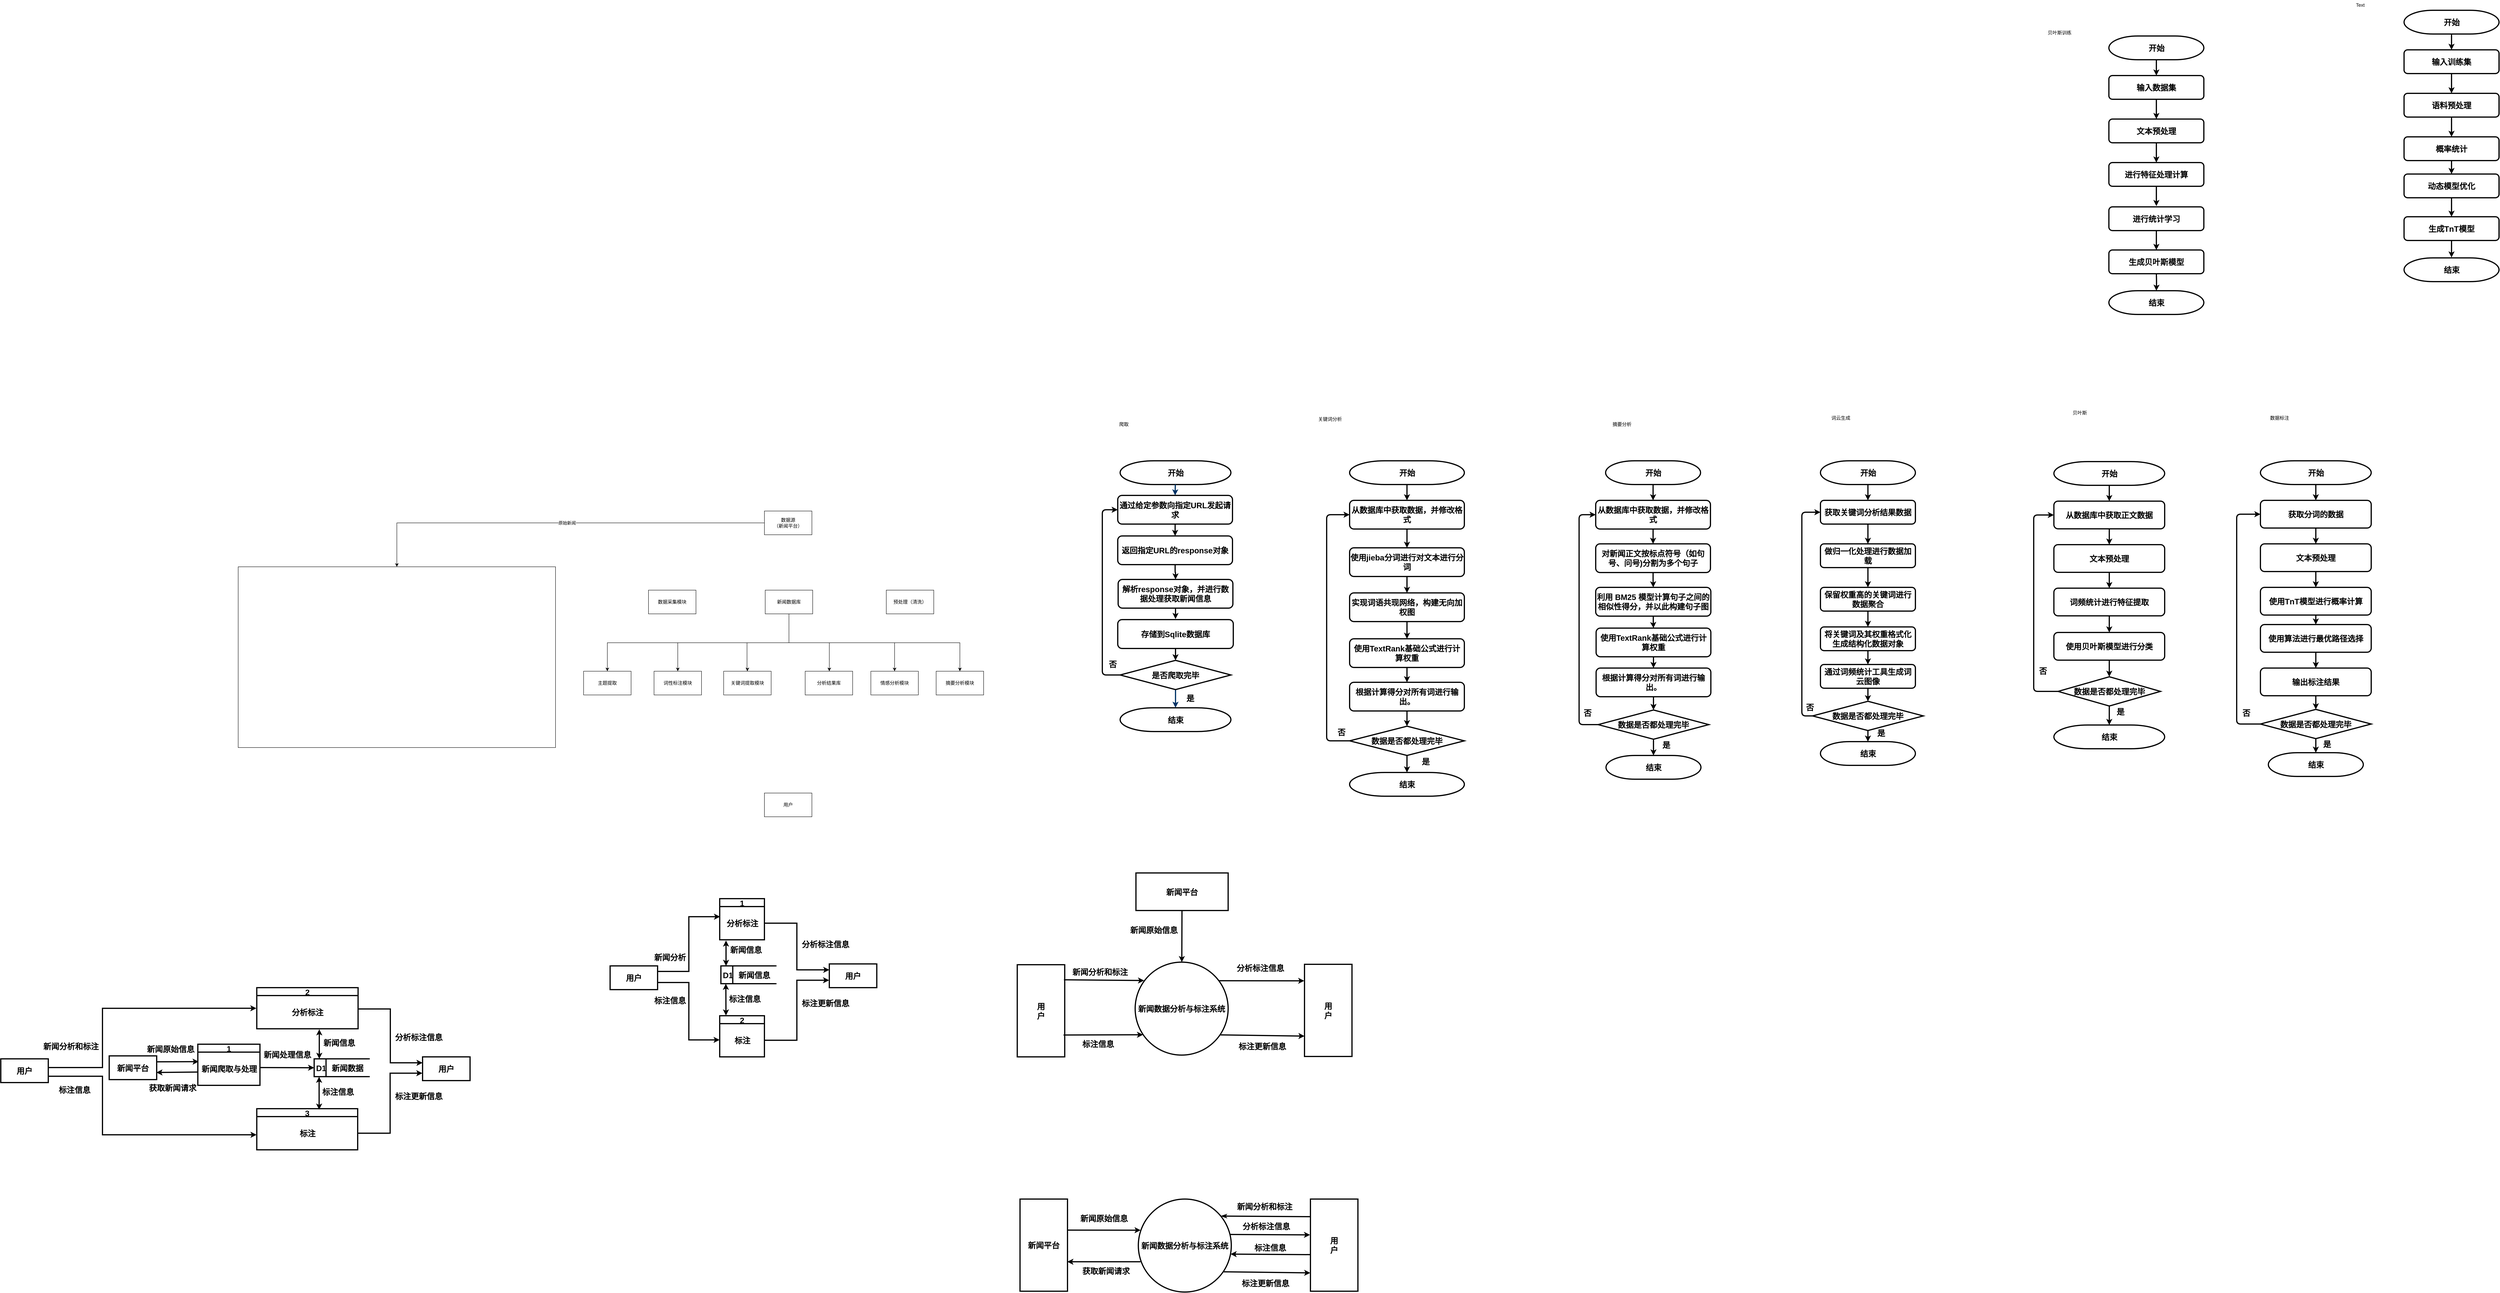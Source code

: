 <mxfile version="26.2.15">
  <diagram id="6a731a19-8d31-9384-78a2-239565b7b9f0" name="Page-1">
    <mxGraphModel dx="3886" dy="1947" grid="0" gridSize="10" guides="1" tooltips="1" connect="1" arrows="1" fold="1" page="0" pageScale="1" pageWidth="1169" pageHeight="827" background="none" math="0" shadow="0">
      <root>
        <mxCell id="0" />
        <mxCell id="1" parent="0" />
        <mxCell id="2" value="开始" style="shape=mxgraph.flowchart.terminator;strokeWidth=3;gradientColor=none;gradientDirection=north;fontStyle=1;html=1;strokeColor=default;fillColor=default;fontSize=20;rounded=1;" parent="1" vertex="1">
          <mxGeometry x="140" y="120" width="280" height="60" as="geometry" />
        </mxCell>
        <mxCell id="7" style="fontStyle=1;strokeColor=#003366;strokeWidth=3;html=1;entryX=0.5;entryY=0;entryDx=0;entryDy=0;rounded=1;fontSize=20;" parent="1" source="2" target="wHxs4oyfYH_jLCG5n1om-55" edge="1">
          <mxGeometry relative="1" as="geometry">
            <mxPoint x="261.868" y="182" as="targetPoint" />
          </mxGeometry>
        </mxCell>
        <mxCell id="54" value="" style="edgeStyle=elbowEdgeStyle;elbow=horizontal;fontStyle=1;strokeColor=default;strokeWidth=3;html=1;entryX=0;entryY=0.5;entryDx=0;entryDy=0;rounded=1;exitX=0;exitY=0.5;exitDx=0;exitDy=0;exitPerimeter=0;align=center;verticalAlign=middle;fontFamily=Helvetica;fontSize=20;fontColor=default;labelBackgroundColor=default;endArrow=classic;fillColor=default;gradientColor=none;gradientDirection=north;" parent="1" source="wHxs4oyfYH_jLCG5n1om-70" target="wHxs4oyfYH_jLCG5n1om-55" edge="1">
          <mxGeometry width="100" height="100" as="geometry">
            <mxPoint x="104" y="792" as="sourcePoint" />
            <mxPoint x="140.98" y="253" as="targetPoint" />
            <Array as="points">
              <mxPoint x="95" y="494" />
            </Array>
          </mxGeometry>
        </mxCell>
        <mxCell id="wHxs4oyfYH_jLCG5n1om-58" style="rounded=1;orthogonalLoop=1;jettySize=auto;html=1;entryX=0.5;entryY=0;entryDx=0;entryDy=0;fontFamily=Helvetica;fontSize=20;fontColor=default;fontStyle=1;strokeWidth=3;" parent="1" source="wHxs4oyfYH_jLCG5n1om-55" target="wHxs4oyfYH_jLCG5n1om-56" edge="1">
          <mxGeometry relative="1" as="geometry" />
        </mxCell>
        <mxCell id="wHxs4oyfYH_jLCG5n1om-55" value="通过给定参数向指定URL发起请求" style="rounded=1;whiteSpace=wrap;html=1;strokeColor=default;strokeWidth=3;align=center;verticalAlign=middle;fontFamily=Helvetica;fontSize=20;fontColor=default;fontStyle=1;fillColor=default;gradientColor=none;gradientDirection=north;shadow=0;" parent="1" vertex="1">
          <mxGeometry x="134" y="207.5" width="290" height="72.5" as="geometry" />
        </mxCell>
        <mxCell id="wHxs4oyfYH_jLCG5n1om-63" value="" style="edgeStyle=orthogonalEdgeStyle;rounded=1;orthogonalLoop=1;jettySize=auto;html=1;fontFamily=Helvetica;fontSize=20;fontColor=default;fontStyle=1;entryX=0.5;entryY=0;entryDx=0;entryDy=0;strokeWidth=3;" parent="1" source="wHxs4oyfYH_jLCG5n1om-56" target="wHxs4oyfYH_jLCG5n1om-64" edge="1">
          <mxGeometry relative="1" as="geometry">
            <mxPoint x="262" y="472" as="targetPoint" />
          </mxGeometry>
        </mxCell>
        <mxCell id="wHxs4oyfYH_jLCG5n1om-56" value="返回指定URL的response对象" style="rounded=1;whiteSpace=wrap;html=1;strokeColor=default;strokeWidth=3;align=center;verticalAlign=middle;fontFamily=Helvetica;fontSize=20;fontColor=default;fontStyle=1;fillColor=default;gradientColor=none;gradientDirection=north;shadow=0;resizable=1;" parent="1" vertex="1">
          <mxGeometry x="134" y="310" width="290" height="72.5" as="geometry" />
        </mxCell>
        <mxCell id="wHxs4oyfYH_jLCG5n1om-67" style="rounded=1;orthogonalLoop=1;jettySize=auto;html=1;entryX=0.5;entryY=0;entryDx=0;entryDy=0;fontFamily=Helvetica;fontSize=20;fontColor=default;fontStyle=1;strokeWidth=3;" parent="1" source="wHxs4oyfYH_jLCG5n1om-64" edge="1">
          <mxGeometry relative="1" as="geometry">
            <mxPoint x="280" y="520" as="targetPoint" />
          </mxGeometry>
        </mxCell>
        <mxCell id="wHxs4oyfYH_jLCG5n1om-64" value="解析response对象，并进行数据处理获取新闻信息" style="rounded=1;whiteSpace=wrap;html=1;strokeColor=default;strokeWidth=3;align=center;verticalAlign=middle;fontFamily=Helvetica;fontSize=20;fontColor=default;fontStyle=1;fillColor=default;gradientColor=none;gradientDirection=north;aspect=fixed;shadow=0;resizable=1;" parent="1" vertex="1">
          <mxGeometry x="135" y="420" width="290" height="72.5" as="geometry" />
        </mxCell>
        <mxCell id="wHxs4oyfYH_jLCG5n1om-68" value="结束" style="shape=mxgraph.flowchart.terminator;strokeWidth=3;gradientColor=none;gradientDirection=north;fontStyle=1;html=1;rounded=1;shadow=0;strokeColor=default;align=center;verticalAlign=middle;fontFamily=Helvetica;fontSize=20;fontColor=default;resizable=1;fillColor=default;" parent="1" vertex="1">
          <mxGeometry x="140" y="744.5" width="280" height="60" as="geometry" />
        </mxCell>
        <mxCell id="wHxs4oyfYH_jLCG5n1om-69" value="" style="edgeStyle=elbowEdgeStyle;elbow=vertical;exitX=0.5;exitY=1;exitPerimeter=0;entryX=0.5;entryY=0;entryPerimeter=0;fontStyle=1;strokeColor=#003366;strokeWidth=3;html=1;exitDx=0;exitDy=0;rounded=1;fontSize=20;" parent="1" source="wHxs4oyfYH_jLCG5n1om-70" target="wHxs4oyfYH_jLCG5n1om-68" edge="1">
          <mxGeometry width="100" height="100" as="geometry">
            <mxPoint x="260.99" y="1031.5" as="sourcePoint" />
            <mxPoint x="40.99" y="-778.5" as="targetPoint" />
          </mxGeometry>
        </mxCell>
        <mxCell id="wHxs4oyfYH_jLCG5n1om-70" value="是否爬取完毕" style="strokeWidth=3;html=1;shape=mxgraph.flowchart.decision;whiteSpace=wrap;strokeColor=default;align=center;verticalAlign=middle;fontFamily=Helvetica;fontSize=20;fontColor=default;fontStyle=1;fillColor=default;gradientColor=none;gradientDirection=north;rounded=1;shadow=0;resizable=1;" parent="1" vertex="1">
          <mxGeometry x="140" y="624.5" width="280" height="74" as="geometry" />
        </mxCell>
        <mxCell id="wHxs4oyfYH_jLCG5n1om-71" value="存储到Sqlite数据库" style="rounded=1;whiteSpace=wrap;html=1;strokeColor=default;strokeWidth=3;align=center;verticalAlign=middle;fontFamily=Helvetica;fontSize=20;fontColor=default;fontStyle=1;fillColor=default;gradientColor=none;gradientDirection=north;aspect=fixed;shadow=0;resizable=1;" parent="1" vertex="1">
          <mxGeometry x="134" y="521.5" width="292" height="73" as="geometry" />
        </mxCell>
        <mxCell id="wHxs4oyfYH_jLCG5n1om-73" style="rounded=1;orthogonalLoop=1;jettySize=auto;html=1;entryX=0.5;entryY=0;entryDx=0;entryDy=0;entryPerimeter=0;fontFamily=Helvetica;fontSize=20;fontColor=default;fontStyle=1;strokeWidth=3;" parent="1" source="wHxs4oyfYH_jLCG5n1om-71" target="wHxs4oyfYH_jLCG5n1om-70" edge="1">
          <mxGeometry relative="1" as="geometry" />
        </mxCell>
        <mxCell id="LzJQOZDA2m0IZSeO_Y6F-54" value="开始" style="shape=mxgraph.flowchart.terminator;strokeWidth=3;gradientColor=none;gradientDirection=north;fontStyle=1;html=1;rounded=1;strokeColor=default;align=center;verticalAlign=middle;fontFamily=Helvetica;fontSize=20;fontColor=default;fillColor=default;" parent="1" vertex="1">
          <mxGeometry x="720" y="120" width="290" height="60" as="geometry" />
        </mxCell>
        <mxCell id="LzJQOZDA2m0IZSeO_Y6F-55" style="fontStyle=1;strokeColor=default;strokeWidth=3;html=1;entryX=0.5;entryY=0;entryDx=0;entryDy=0;rounded=1;align=center;verticalAlign=middle;fontFamily=Helvetica;fontSize=20;fontColor=default;fillColor=default;gradientColor=none;gradientDirection=north;" parent="1" source="LzJQOZDA2m0IZSeO_Y6F-54" target="LzJQOZDA2m0IZSeO_Y6F-58" edge="1">
          <mxGeometry relative="1" as="geometry">
            <mxPoint x="797.868" y="161" as="targetPoint" />
          </mxGeometry>
        </mxCell>
        <mxCell id="LzJQOZDA2m0IZSeO_Y6F-56" value="" style="edgeStyle=elbowEdgeStyle;elbow=horizontal;fontStyle=1;strokeColor=default;strokeWidth=3;html=1;entryX=0;entryY=0.5;entryDx=0;entryDy=0;exitX=0;exitY=0.5;exitDx=0;exitDy=0;exitPerimeter=0;rounded=1;align=center;verticalAlign=middle;fontFamily=Helvetica;fontSize=20;fontColor=default;fillColor=default;gradientColor=none;gradientDirection=north;" parent="1" source="LzJQOZDA2m0IZSeO_Y6F-67" target="LzJQOZDA2m0IZSeO_Y6F-58" edge="1">
          <mxGeometry width="100" height="100" as="geometry">
            <mxPoint x="697" y="851" as="sourcePoint" />
            <mxPoint x="687" y="321" as="targetPoint" />
            <Array as="points">
              <mxPoint x="662" y="538" />
            </Array>
          </mxGeometry>
        </mxCell>
        <mxCell id="LzJQOZDA2m0IZSeO_Y6F-58" value="从数据库中获取数据，并修改格式" style="rounded=1;whiteSpace=wrap;html=1;strokeColor=default;strokeWidth=3;align=center;verticalAlign=middle;fontFamily=Helvetica;fontSize=20;fontColor=default;fontStyle=1;fillColor=default;gradientColor=none;gradientDirection=north;aspect=fixed;" parent="1" vertex="1">
          <mxGeometry x="720" y="220" width="290" height="72.5" as="geometry" />
        </mxCell>
        <mxCell id="LzJQOZDA2m0IZSeO_Y6F-59" value="" style="rounded=1;orthogonalLoop=1;jettySize=auto;html=1;fontFamily=Helvetica;fontSize=20;fontColor=default;fontStyle=1;entryX=0.5;entryY=0;entryDx=0;entryDy=0;strokeColor=default;strokeWidth=3;align=center;verticalAlign=middle;fillColor=default;gradientColor=none;gradientDirection=north;exitX=0.5;exitY=1;exitDx=0;exitDy=0;" parent="1" source="LzJQOZDA2m0IZSeO_Y6F-58" target="LzJQOZDA2m0IZSeO_Y6F-62" edge="1">
          <mxGeometry relative="1" as="geometry">
            <mxPoint x="798" y="451" as="targetPoint" />
            <mxPoint x="909" y="302" as="sourcePoint" />
          </mxGeometry>
        </mxCell>
        <mxCell id="Jha9g-4mbw-mB7nA6V5e-54" style="edgeStyle=orthogonalEdgeStyle;rounded=1;orthogonalLoop=1;jettySize=auto;html=1;entryX=0.5;entryY=0;entryDx=0;entryDy=0;strokeColor=default;strokeWidth=3;align=center;verticalAlign=middle;fontFamily=Helvetica;fontSize=20;fontColor=default;fontStyle=1;labelBackgroundColor=default;endArrow=classic;fillColor=default;gradientColor=none;gradientDirection=north;" parent="1" source="LzJQOZDA2m0IZSeO_Y6F-62" target="LzJQOZDA2m0IZSeO_Y6F-64" edge="1">
          <mxGeometry relative="1" as="geometry" />
        </mxCell>
        <mxCell id="LzJQOZDA2m0IZSeO_Y6F-62" value="使用jieba分词进行对文本进行分词" style="rounded=1;whiteSpace=wrap;html=1;strokeColor=default;strokeWidth=3;align=center;verticalAlign=middle;fontFamily=Helvetica;fontSize=20;fontColor=default;fontStyle=1;fillColor=default;gradientColor=none;gradientDirection=north;aspect=fixed;" parent="1" vertex="1">
          <mxGeometry x="720" y="340" width="290" height="72.5" as="geometry" />
        </mxCell>
        <mxCell id="LzJQOZDA2m0IZSeO_Y6F-63" style="edgeStyle=orthogonalEdgeStyle;rounded=1;orthogonalLoop=1;jettySize=auto;html=1;entryX=0.5;entryY=0;entryDx=0;entryDy=0;fontFamily=Helvetica;fontSize=20;fontColor=default;fontStyle=1;strokeColor=default;strokeWidth=3;align=center;verticalAlign=middle;fillColor=default;gradientColor=none;gradientDirection=north;" parent="1" source="LzJQOZDA2m0IZSeO_Y6F-64" target="LzJQOZDA2m0IZSeO_Y6F-68" edge="1">
          <mxGeometry relative="1" as="geometry" />
        </mxCell>
        <mxCell id="LzJQOZDA2m0IZSeO_Y6F-64" value="实现词语共现网络，构建无向加权图" style="rounded=1;whiteSpace=wrap;html=1;strokeColor=default;strokeWidth=3;align=center;verticalAlign=middle;fontFamily=Helvetica;fontSize=20;fontColor=default;fontStyle=1;fillColor=default;gradientColor=none;gradientDirection=north;aspect=fixed;" parent="1" vertex="1">
          <mxGeometry x="720" y="454" width="290" height="72.5" as="geometry" />
        </mxCell>
        <mxCell id="LzJQOZDA2m0IZSeO_Y6F-65" value="结束" style="shape=mxgraph.flowchart.terminator;strokeWidth=3;gradientColor=none;gradientDirection=north;fontStyle=1;html=1;rounded=1;strokeColor=default;align=center;verticalAlign=middle;fontFamily=Helvetica;fontSize=20;fontColor=default;fillColor=default;" parent="1" vertex="1">
          <mxGeometry x="720" y="908" width="290" height="60" as="geometry" />
        </mxCell>
        <mxCell id="LzJQOZDA2m0IZSeO_Y6F-66" value="" style="edgeStyle=elbowEdgeStyle;elbow=vertical;exitX=0.5;exitY=1;exitPerimeter=0;entryX=0.5;entryY=0;entryPerimeter=0;fontStyle=1;strokeColor=default;strokeWidth=3;html=1;exitDx=0;exitDy=0;rounded=1;align=center;verticalAlign=middle;fontFamily=Helvetica;fontSize=20;fontColor=default;fillColor=default;gradientColor=none;gradientDirection=north;" parent="1" source="LzJQOZDA2m0IZSeO_Y6F-67" target="LzJQOZDA2m0IZSeO_Y6F-65" edge="1">
          <mxGeometry width="100" height="100" as="geometry">
            <mxPoint x="796.74" y="1261" as="sourcePoint" />
            <mxPoint x="576.74" y="-549" as="targetPoint" />
          </mxGeometry>
        </mxCell>
        <mxCell id="LzJQOZDA2m0IZSeO_Y6F-67" value="数据是否都处理完毕" style="strokeWidth=3;html=1;shape=mxgraph.flowchart.decision;whiteSpace=wrap;strokeColor=default;align=center;verticalAlign=middle;fontFamily=Helvetica;fontSize=20;fontColor=default;fontStyle=1;fillColor=default;gradientColor=none;gradientDirection=north;rounded=1;" parent="1" vertex="1">
          <mxGeometry x="720" y="791" width="290" height="74" as="geometry" />
        </mxCell>
        <mxCell id="LzJQOZDA2m0IZSeO_Y6F-75" style="edgeStyle=orthogonalEdgeStyle;rounded=1;orthogonalLoop=1;jettySize=auto;html=1;entryX=0.5;entryY=0;entryDx=0;entryDy=0;strokeColor=default;strokeWidth=3;align=center;verticalAlign=middle;fontFamily=Helvetica;fontSize=20;fontColor=default;fontStyle=1;fillColor=default;gradientColor=none;gradientDirection=north;" parent="1" source="LzJQOZDA2m0IZSeO_Y6F-68" target="LzJQOZDA2m0IZSeO_Y6F-73" edge="1">
          <mxGeometry relative="1" as="geometry" />
        </mxCell>
        <mxCell id="LzJQOZDA2m0IZSeO_Y6F-68" value="使用TextRank基础公式进行计算权重" style="rounded=1;whiteSpace=wrap;html=1;strokeColor=default;strokeWidth=3;align=center;verticalAlign=middle;fontFamily=Helvetica;fontSize=20;fontColor=default;fontStyle=1;fillColor=default;gradientColor=none;gradientDirection=north;aspect=fixed;" parent="1" vertex="1">
          <mxGeometry x="720" y="570" width="290" height="72.5" as="geometry" />
        </mxCell>
        <mxCell id="LzJQOZDA2m0IZSeO_Y6F-73" value="根据计算得分对所有词进行输出。" style="rounded=1;whiteSpace=wrap;html=1;strokeColor=default;strokeWidth=3;align=center;verticalAlign=middle;fontFamily=Helvetica;fontSize=20;fontColor=default;fontStyle=1;fillColor=default;gradientColor=none;gradientDirection=north;aspect=fixed;" parent="1" vertex="1">
          <mxGeometry x="720" y="680" width="290" height="72.5" as="geometry" />
        </mxCell>
        <mxCell id="LzJQOZDA2m0IZSeO_Y6F-76" style="edgeStyle=orthogonalEdgeStyle;rounded=1;orthogonalLoop=1;jettySize=auto;html=1;entryX=0.5;entryY=0;entryDx=0;entryDy=0;entryPerimeter=0;strokeColor=default;strokeWidth=3;align=center;verticalAlign=middle;fontFamily=Helvetica;fontSize=20;fontColor=default;fontStyle=1;fillColor=default;gradientColor=none;gradientDirection=north;" parent="1" source="LzJQOZDA2m0IZSeO_Y6F-73" target="LzJQOZDA2m0IZSeO_Y6F-67" edge="1">
          <mxGeometry relative="1" as="geometry" />
        </mxCell>
        <mxCell id="IWu84GvnVnbfeA6_wP9a-54" value="开始" style="shape=mxgraph.flowchart.terminator;strokeWidth=3;gradientColor=none;gradientDirection=north;fontStyle=1;html=1;rounded=1;strokeColor=default;align=center;verticalAlign=middle;fontFamily=Helvetica;fontSize=20;fontColor=default;fillColor=default;" parent="1" vertex="1">
          <mxGeometry x="1367" y="120" width="240" height="60" as="geometry" />
        </mxCell>
        <mxCell id="IWu84GvnVnbfeA6_wP9a-55" style="fontStyle=1;strokeColor=default;strokeWidth=3;html=1;entryX=0.5;entryY=0;entryDx=0;entryDy=0;rounded=1;align=center;verticalAlign=middle;fontFamily=Helvetica;fontSize=20;fontColor=default;fillColor=default;gradientColor=none;gradientDirection=north;" parent="1" source="IWu84GvnVnbfeA6_wP9a-54" target="IWu84GvnVnbfeA6_wP9a-58" edge="1">
          <mxGeometry relative="1" as="geometry">
            <mxPoint x="1416.868" y="250" as="targetPoint" />
          </mxGeometry>
        </mxCell>
        <mxCell id="IWu84GvnVnbfeA6_wP9a-56" value="" style="edgeStyle=elbowEdgeStyle;elbow=horizontal;fontStyle=1;strokeColor=default;strokeWidth=3;html=1;entryX=0;entryY=0.5;entryDx=0;entryDy=0;exitX=0;exitY=0.5;exitDx=0;exitDy=0;exitPerimeter=0;rounded=1;align=center;verticalAlign=middle;fontFamily=Helvetica;fontSize=20;fontColor=default;fillColor=default;gradientColor=none;gradientDirection=north;" parent="1" source="IWu84GvnVnbfeA6_wP9a-67" target="IWu84GvnVnbfeA6_wP9a-58" edge="1">
          <mxGeometry width="100" height="100" as="geometry">
            <mxPoint x="1316" y="940" as="sourcePoint" />
            <mxPoint x="1306" y="410" as="targetPoint" />
            <Array as="points">
              <mxPoint x="1300" y="509" />
            </Array>
          </mxGeometry>
        </mxCell>
        <mxCell id="IWu84GvnVnbfeA6_wP9a-57" style="edgeStyle=orthogonalEdgeStyle;rounded=1;orthogonalLoop=1;jettySize=auto;html=1;entryX=0.5;entryY=0;entryDx=0;entryDy=0;fontFamily=Helvetica;fontSize=20;fontColor=default;fontStyle=1;strokeColor=default;strokeWidth=3;align=center;verticalAlign=middle;fillColor=default;gradientColor=none;gradientDirection=north;" parent="1" source="IWu84GvnVnbfeA6_wP9a-58" target="IWu84GvnVnbfeA6_wP9a-60" edge="1">
          <mxGeometry relative="1" as="geometry" />
        </mxCell>
        <mxCell id="IWu84GvnVnbfeA6_wP9a-58" value="从数据库中获取数据，并修改格式" style="rounded=1;whiteSpace=wrap;html=1;strokeColor=default;strokeWidth=3;align=center;verticalAlign=middle;fontFamily=Helvetica;fontSize=20;fontColor=default;fontStyle=1;fillColor=default;gradientColor=none;gradientDirection=north;aspect=fixed;" parent="1" vertex="1">
          <mxGeometry x="1342" y="220" width="290" height="72.5" as="geometry" />
        </mxCell>
        <mxCell id="IWu84GvnVnbfeA6_wP9a-59" value="" style="edgeStyle=orthogonalEdgeStyle;rounded=1;orthogonalLoop=1;jettySize=auto;html=1;fontFamily=Helvetica;fontSize=20;fontColor=default;fontStyle=1;entryX=0.5;entryY=0;entryDx=0;entryDy=0;strokeColor=default;strokeWidth=3;align=center;verticalAlign=middle;fillColor=default;gradientColor=none;gradientDirection=north;" parent="1" source="IWu84GvnVnbfeA6_wP9a-60" target="IWu84GvnVnbfeA6_wP9a-62" edge="1">
          <mxGeometry relative="1" as="geometry">
            <mxPoint x="1417" y="540" as="targetPoint" />
          </mxGeometry>
        </mxCell>
        <mxCell id="IWu84GvnVnbfeA6_wP9a-60" value="对新闻正文按标点符号（如句号、问号)分割为多个句子" style="rounded=1;whiteSpace=wrap;html=1;strokeColor=default;strokeWidth=3;align=center;verticalAlign=middle;fontFamily=Helvetica;fontSize=20;fontColor=default;fontStyle=1;fillColor=default;gradientColor=none;gradientDirection=north;aspect=fixed;" parent="1" vertex="1">
          <mxGeometry x="1342" y="330" width="290" height="72.5" as="geometry" />
        </mxCell>
        <mxCell id="IWu84GvnVnbfeA6_wP9a-61" style="edgeStyle=orthogonalEdgeStyle;rounded=1;orthogonalLoop=1;jettySize=auto;html=1;entryX=0.5;entryY=0;entryDx=0;entryDy=0;fontFamily=Helvetica;fontSize=20;fontColor=default;fontStyle=1;strokeColor=default;strokeWidth=3;align=center;verticalAlign=middle;fillColor=default;gradientColor=none;gradientDirection=north;" parent="1" source="IWu84GvnVnbfeA6_wP9a-62" target="IWu84GvnVnbfeA6_wP9a-69" edge="1">
          <mxGeometry relative="1" as="geometry">
            <mxPoint x="1416.245" y="640" as="targetPoint" />
          </mxGeometry>
        </mxCell>
        <mxCell id="IWu84GvnVnbfeA6_wP9a-62" value="利用 BM25 模型计算句子之间的相似性得分，并以此构建句子图" style="rounded=1;whiteSpace=wrap;html=1;strokeColor=default;strokeWidth=3;align=center;verticalAlign=middle;fontFamily=Helvetica;fontSize=20;fontColor=default;fontStyle=1;fillColor=default;gradientColor=none;gradientDirection=north;aspect=fixed;" parent="1" vertex="1">
          <mxGeometry x="1342" y="440" width="291" height="72.75" as="geometry" />
        </mxCell>
        <mxCell id="IWu84GvnVnbfeA6_wP9a-65" value="结束" style="shape=mxgraph.flowchart.terminator;strokeWidth=3;gradientColor=none;gradientDirection=north;fontStyle=1;html=1;rounded=1;strokeColor=default;align=center;verticalAlign=middle;fontFamily=Helvetica;fontSize=20;fontColor=default;fillColor=default;" parent="1" vertex="1">
          <mxGeometry x="1368" y="865" width="240" height="60" as="geometry" />
        </mxCell>
        <mxCell id="IWu84GvnVnbfeA6_wP9a-66" value="" style="edgeStyle=elbowEdgeStyle;elbow=vertical;exitX=0.5;exitY=1;exitPerimeter=0;entryX=0.5;entryY=0;entryPerimeter=0;fontStyle=1;strokeColor=default;strokeWidth=3;html=1;exitDx=0;exitDy=0;rounded=1;align=center;verticalAlign=middle;fontFamily=Helvetica;fontSize=20;fontColor=default;fillColor=default;gradientColor=none;gradientDirection=north;" parent="1" source="IWu84GvnVnbfeA6_wP9a-67" target="IWu84GvnVnbfeA6_wP9a-65" edge="1">
          <mxGeometry width="100" height="100" as="geometry">
            <mxPoint x="1415.995" y="1000" as="sourcePoint" />
            <mxPoint x="1195.74" y="-600" as="targetPoint" />
          </mxGeometry>
        </mxCell>
        <mxCell id="IWu84GvnVnbfeA6_wP9a-67" value="数据是否都处理完毕" style="strokeWidth=3;html=1;shape=mxgraph.flowchart.decision;whiteSpace=wrap;strokeColor=default;align=center;verticalAlign=middle;fontFamily=Helvetica;fontSize=20;fontColor=default;fontStyle=1;fillColor=default;gradientColor=none;gradientDirection=north;rounded=1;" parent="1" vertex="1">
          <mxGeometry x="1348" y="750" width="280" height="74" as="geometry" />
        </mxCell>
        <mxCell id="IWu84GvnVnbfeA6_wP9a-68" style="edgeStyle=orthogonalEdgeStyle;rounded=1;orthogonalLoop=1;jettySize=auto;html=1;entryX=0.5;entryY=0;entryDx=0;entryDy=0;strokeColor=default;strokeWidth=3;align=center;verticalAlign=middle;fontFamily=Helvetica;fontSize=20;fontColor=default;fontStyle=1;fillColor=default;gradientColor=none;gradientDirection=north;" parent="1" source="IWu84GvnVnbfeA6_wP9a-69" target="IWu84GvnVnbfeA6_wP9a-70" edge="1">
          <mxGeometry relative="1" as="geometry" />
        </mxCell>
        <mxCell id="IWu84GvnVnbfeA6_wP9a-69" value="使用TextRank基础公式进行计算权重" style="rounded=1;whiteSpace=wrap;html=1;strokeColor=default;strokeWidth=3;align=center;verticalAlign=middle;fontFamily=Helvetica;fontSize=20;fontColor=default;fontStyle=1;fillColor=default;gradientColor=none;gradientDirection=north;aspect=fixed;" parent="1" vertex="1">
          <mxGeometry x="1343" y="543" width="290" height="72.5" as="geometry" />
        </mxCell>
        <mxCell id="IWu84GvnVnbfeA6_wP9a-70" value="根据计算得分对所有词进行输出。" style="rounded=1;whiteSpace=wrap;html=1;strokeColor=default;strokeWidth=3;align=center;verticalAlign=middle;fontFamily=Helvetica;fontSize=20;fontColor=default;fontStyle=1;fillColor=default;gradientColor=none;gradientDirection=north;aspect=fixed;" parent="1" vertex="1">
          <mxGeometry x="1343" y="644" width="290" height="72.5" as="geometry" />
        </mxCell>
        <mxCell id="IWu84GvnVnbfeA6_wP9a-71" style="edgeStyle=orthogonalEdgeStyle;rounded=1;orthogonalLoop=1;jettySize=auto;html=1;entryX=0.5;entryY=0;entryDx=0;entryDy=0;entryPerimeter=0;strokeColor=default;strokeWidth=3;align=center;verticalAlign=middle;fontFamily=Helvetica;fontSize=20;fontColor=default;fontStyle=1;fillColor=default;gradientColor=none;gradientDirection=north;" parent="1" source="IWu84GvnVnbfeA6_wP9a-70" target="IWu84GvnVnbfeA6_wP9a-67" edge="1">
          <mxGeometry relative="1" as="geometry">
            <mxPoint x="1415.995" y="940" as="targetPoint" />
          </mxGeometry>
        </mxCell>
        <mxCell id="IWu84GvnVnbfeA6_wP9a-89" value="开始" style="shape=mxgraph.flowchart.terminator;strokeWidth=3;gradientColor=none;gradientDirection=north;fontStyle=1;html=1;rounded=1;strokeColor=default;align=center;verticalAlign=middle;fontFamily=Helvetica;fontSize=20;fontColor=default;fillColor=default;" parent="1" vertex="1">
          <mxGeometry x="1910" y="120" width="240" height="60" as="geometry" />
        </mxCell>
        <mxCell id="IWu84GvnVnbfeA6_wP9a-90" style="fontStyle=1;strokeColor=default;strokeWidth=3;html=1;entryX=0.5;entryY=0;entryDx=0;entryDy=0;rounded=1;align=center;verticalAlign=middle;fontFamily=Helvetica;fontSize=20;fontColor=default;fillColor=default;gradientColor=none;gradientDirection=north;" parent="1" source="IWu84GvnVnbfeA6_wP9a-89" target="IWu84GvnVnbfeA6_wP9a-93" edge="1">
          <mxGeometry relative="1" as="geometry">
            <mxPoint x="1982.868" y="244" as="targetPoint" />
          </mxGeometry>
        </mxCell>
        <mxCell id="IWu84GvnVnbfeA6_wP9a-91" value="" style="edgeStyle=elbowEdgeStyle;elbow=horizontal;fontStyle=1;strokeColor=default;strokeWidth=3;html=1;entryX=0;entryY=0.5;entryDx=0;entryDy=0;exitX=0;exitY=0.5;exitDx=0;exitDy=0;exitPerimeter=0;rounded=1;align=center;verticalAlign=middle;fontFamily=Helvetica;fontSize=20;fontColor=default;fillColor=default;gradientColor=none;gradientDirection=north;" parent="1" source="IWu84GvnVnbfeA6_wP9a-100" target="IWu84GvnVnbfeA6_wP9a-93" edge="1">
          <mxGeometry width="100" height="100" as="geometry">
            <mxPoint x="1882" y="934" as="sourcePoint" />
            <mxPoint x="1872" y="404" as="targetPoint" />
            <Array as="points">
              <mxPoint x="1863" y="505" />
            </Array>
          </mxGeometry>
        </mxCell>
        <mxCell id="IWu84GvnVnbfeA6_wP9a-92" style="edgeStyle=orthogonalEdgeStyle;rounded=1;orthogonalLoop=1;jettySize=auto;html=1;entryX=0.5;entryY=0;entryDx=0;entryDy=0;fontFamily=Helvetica;fontSize=20;fontColor=default;fontStyle=1;strokeColor=default;strokeWidth=3;align=center;verticalAlign=middle;fillColor=default;gradientColor=none;gradientDirection=north;" parent="1" source="IWu84GvnVnbfeA6_wP9a-93" target="IWu84GvnVnbfeA6_wP9a-95" edge="1">
          <mxGeometry relative="1" as="geometry" />
        </mxCell>
        <mxCell id="IWu84GvnVnbfeA6_wP9a-93" value="获取关键词分析结果数据" style="rounded=1;whiteSpace=wrap;html=1;strokeColor=default;strokeWidth=3;align=center;verticalAlign=middle;fontFamily=Helvetica;fontSize=20;fontColor=default;fontStyle=1;fillColor=default;gradientColor=none;gradientDirection=north;aspect=fixed;" parent="1" vertex="1">
          <mxGeometry x="1910" y="220" width="240" height="60" as="geometry" />
        </mxCell>
        <mxCell id="IWu84GvnVnbfeA6_wP9a-94" value="" style="edgeStyle=orthogonalEdgeStyle;rounded=1;orthogonalLoop=1;jettySize=auto;html=1;fontFamily=Helvetica;fontSize=20;fontColor=default;fontStyle=1;entryX=0.5;entryY=0;entryDx=0;entryDy=0;strokeColor=default;strokeWidth=3;align=center;verticalAlign=middle;fillColor=default;gradientColor=none;gradientDirection=north;" parent="1" source="IWu84GvnVnbfeA6_wP9a-95" target="IWu84GvnVnbfeA6_wP9a-97" edge="1">
          <mxGeometry relative="1" as="geometry">
            <mxPoint x="1983" y="534" as="targetPoint" />
          </mxGeometry>
        </mxCell>
        <mxCell id="IWu84GvnVnbfeA6_wP9a-95" value="做归一化处理进行数据加载" style="rounded=1;whiteSpace=wrap;html=1;strokeColor=default;strokeWidth=3;align=center;verticalAlign=middle;fontFamily=Helvetica;fontSize=20;fontColor=default;fontStyle=1;fillColor=default;gradientColor=none;gradientDirection=north;aspect=fixed;" parent="1" vertex="1">
          <mxGeometry x="1910" y="330" width="240" height="60" as="geometry" />
        </mxCell>
        <mxCell id="IWu84GvnVnbfeA6_wP9a-96" style="edgeStyle=orthogonalEdgeStyle;rounded=1;orthogonalLoop=1;jettySize=auto;html=1;entryX=0.5;entryY=0;entryDx=0;entryDy=0;fontFamily=Helvetica;fontSize=20;fontColor=default;fontStyle=1;strokeColor=default;strokeWidth=3;align=center;verticalAlign=middle;fillColor=default;gradientColor=none;gradientDirection=north;" parent="1" source="IWu84GvnVnbfeA6_wP9a-97" target="IWu84GvnVnbfeA6_wP9a-102" edge="1">
          <mxGeometry relative="1" as="geometry">
            <mxPoint x="1982.245" y="634" as="targetPoint" />
          </mxGeometry>
        </mxCell>
        <mxCell id="IWu84GvnVnbfeA6_wP9a-97" value="保留权重高的关键词进行数据聚合" style="rounded=1;whiteSpace=wrap;html=1;strokeColor=default;strokeWidth=3;align=center;verticalAlign=middle;fontFamily=Helvetica;fontSize=20;fontColor=default;fontStyle=1;fillColor=default;gradientColor=none;gradientDirection=north;aspect=fixed;" parent="1" vertex="1">
          <mxGeometry x="1910" y="440" width="240" height="60" as="geometry" />
        </mxCell>
        <mxCell id="IWu84GvnVnbfeA6_wP9a-98" value="结束" style="shape=mxgraph.flowchart.terminator;strokeWidth=3;gradientColor=none;gradientDirection=north;fontStyle=1;html=1;rounded=1;strokeColor=default;align=center;verticalAlign=middle;fontFamily=Helvetica;fontSize=20;fontColor=default;fillColor=default;" parent="1" vertex="1">
          <mxGeometry x="1910" y="830" width="240" height="60" as="geometry" />
        </mxCell>
        <mxCell id="IWu84GvnVnbfeA6_wP9a-99" value="" style="edgeStyle=elbowEdgeStyle;elbow=vertical;exitX=0.5;exitY=1;exitPerimeter=0;entryX=0.5;entryY=0;entryPerimeter=0;fontStyle=1;strokeColor=default;strokeWidth=3;html=1;exitDx=0;exitDy=0;rounded=1;align=center;verticalAlign=middle;fontFamily=Helvetica;fontSize=20;fontColor=default;fillColor=default;gradientColor=none;gradientDirection=north;" parent="1" source="IWu84GvnVnbfeA6_wP9a-100" target="IWu84GvnVnbfeA6_wP9a-98" edge="1">
          <mxGeometry width="100" height="100" as="geometry">
            <mxPoint x="1981.995" y="994" as="sourcePoint" />
            <mxPoint x="1761.74" y="-606" as="targetPoint" />
          </mxGeometry>
        </mxCell>
        <mxCell id="IWu84GvnVnbfeA6_wP9a-100" value="数据是否都处理完毕" style="strokeWidth=3;html=1;shape=mxgraph.flowchart.decision;whiteSpace=wrap;strokeColor=default;align=center;verticalAlign=middle;fontFamily=Helvetica;fontSize=20;fontColor=default;fontStyle=1;fillColor=default;gradientColor=none;gradientDirection=north;rounded=1;" parent="1" vertex="1">
          <mxGeometry x="1890" y="728" width="280" height="74" as="geometry" />
        </mxCell>
        <mxCell id="IWu84GvnVnbfeA6_wP9a-101" style="edgeStyle=orthogonalEdgeStyle;rounded=1;orthogonalLoop=1;jettySize=auto;html=1;entryX=0.5;entryY=0;entryDx=0;entryDy=0;strokeColor=default;strokeWidth=3;align=center;verticalAlign=middle;fontFamily=Helvetica;fontSize=20;fontColor=default;fontStyle=1;fillColor=default;gradientColor=none;gradientDirection=north;" parent="1" source="IWu84GvnVnbfeA6_wP9a-102" target="IWu84GvnVnbfeA6_wP9a-103" edge="1">
          <mxGeometry relative="1" as="geometry" />
        </mxCell>
        <mxCell id="IWu84GvnVnbfeA6_wP9a-102" value="将关键词及其权重格式化生成结构化数据对象" style="rounded=1;whiteSpace=wrap;html=1;strokeColor=default;strokeWidth=3;align=center;verticalAlign=middle;fontFamily=Helvetica;fontSize=20;fontColor=default;fontStyle=1;fillColor=default;gradientColor=none;gradientDirection=north;aspect=fixed;" parent="1" vertex="1">
          <mxGeometry x="1910" y="540" width="240" height="60" as="geometry" />
        </mxCell>
        <mxCell id="IWu84GvnVnbfeA6_wP9a-103" value="通过词频统计工具生成词云图像" style="rounded=1;whiteSpace=wrap;html=1;strokeColor=default;strokeWidth=3;align=center;verticalAlign=middle;fontFamily=Helvetica;fontSize=20;fontColor=default;fontStyle=1;fillColor=default;gradientColor=none;gradientDirection=north;aspect=fixed;" parent="1" vertex="1">
          <mxGeometry x="1910" y="635" width="240" height="60" as="geometry" />
        </mxCell>
        <mxCell id="IWu84GvnVnbfeA6_wP9a-104" style="edgeStyle=orthogonalEdgeStyle;rounded=1;orthogonalLoop=1;jettySize=auto;html=1;entryX=0.5;entryY=0;entryDx=0;entryDy=0;entryPerimeter=0;strokeColor=default;strokeWidth=3;align=center;verticalAlign=middle;fontFamily=Helvetica;fontSize=20;fontColor=default;fontStyle=1;fillColor=default;gradientColor=none;gradientDirection=north;" parent="1" source="IWu84GvnVnbfeA6_wP9a-103" target="IWu84GvnVnbfeA6_wP9a-100" edge="1">
          <mxGeometry relative="1" as="geometry">
            <mxPoint x="1981.995" y="934" as="targetPoint" />
          </mxGeometry>
        </mxCell>
        <mxCell id="SIV2kzbjCIx-U6j8kf4C-54" value="开始" style="shape=mxgraph.flowchart.terminator;strokeWidth=3;gradientColor=none;gradientDirection=north;fontStyle=1;html=1;rounded=1;strokeColor=default;align=center;verticalAlign=middle;fontFamily=Helvetica;fontSize=20;fontColor=default;fillColor=default;" parent="1" vertex="1">
          <mxGeometry x="2500" y="122" width="280" height="60" as="geometry" />
        </mxCell>
        <mxCell id="SIV2kzbjCIx-U6j8kf4C-55" style="fontStyle=1;strokeColor=default;strokeWidth=3;html=1;entryX=0.5;entryY=0;entryDx=0;entryDy=0;rounded=1;align=center;verticalAlign=middle;fontFamily=Helvetica;fontSize=20;fontColor=default;fillColor=default;gradientColor=none;gradientDirection=north;" parent="1" source="SIV2kzbjCIx-U6j8kf4C-54" target="SIV2kzbjCIx-U6j8kf4C-58" edge="1">
          <mxGeometry relative="1" as="geometry">
            <mxPoint x="2571.868" y="226" as="targetPoint" />
          </mxGeometry>
        </mxCell>
        <mxCell id="SIV2kzbjCIx-U6j8kf4C-56" value="" style="edgeStyle=elbowEdgeStyle;elbow=horizontal;fontStyle=1;strokeColor=default;strokeWidth=3;html=1;entryX=0;entryY=0.5;entryDx=0;entryDy=0;exitX=0;exitY=0.5;exitDx=0;exitDy=0;exitPerimeter=0;rounded=1;align=center;verticalAlign=middle;fontFamily=Helvetica;fontSize=20;fontColor=default;fillColor=default;gradientColor=none;gradientDirection=north;" parent="1" source="SIV2kzbjCIx-U6j8kf4C-65" target="SIV2kzbjCIx-U6j8kf4C-58" edge="1">
          <mxGeometry width="100" height="100" as="geometry">
            <mxPoint x="2471" y="916" as="sourcePoint" />
            <mxPoint x="2461" y="386" as="targetPoint" />
            <Array as="points">
              <mxPoint x="2449" y="507" />
            </Array>
          </mxGeometry>
        </mxCell>
        <mxCell id="92oYA4hD888_DOW6mJJg-55" style="edgeStyle=orthogonalEdgeStyle;rounded=1;orthogonalLoop=1;jettySize=auto;html=1;entryX=0.5;entryY=0;entryDx=0;entryDy=0;strokeColor=default;strokeWidth=3;align=center;verticalAlign=middle;fontFamily=Helvetica;fontSize=20;fontColor=default;fontStyle=1;fillColor=default;gradientColor=none;gradientDirection=north;" parent="1" source="SIV2kzbjCIx-U6j8kf4C-58" target="SIV2kzbjCIx-U6j8kf4C-67" edge="1">
          <mxGeometry relative="1" as="geometry" />
        </mxCell>
        <mxCell id="SIV2kzbjCIx-U6j8kf4C-58" value="从数据库中获取正文数据" style="rounded=1;whiteSpace=wrap;html=1;strokeColor=default;strokeWidth=3;align=center;verticalAlign=middle;fontFamily=Helvetica;fontSize=20;fontColor=default;fontStyle=1;fillColor=default;gradientColor=none;gradientDirection=north;aspect=fixed;" parent="1" vertex="1">
          <mxGeometry x="2500" y="222" width="280" height="70" as="geometry" />
        </mxCell>
        <mxCell id="SIV2kzbjCIx-U6j8kf4C-59" value="" style="rounded=1;orthogonalLoop=1;jettySize=auto;html=1;fontFamily=Helvetica;fontSize=20;fontColor=default;fontStyle=1;entryX=0.5;entryY=0;entryDx=0;entryDy=0;strokeColor=default;strokeWidth=3;align=center;verticalAlign=middle;fillColor=default;gradientColor=none;gradientDirection=north;" parent="1" source="SIV2kzbjCIx-U6j8kf4C-60" target="SIV2kzbjCIx-U6j8kf4C-68" edge="1">
          <mxGeometry relative="1" as="geometry">
            <mxPoint x="2620.0" y="552" as="targetPoint" />
          </mxGeometry>
        </mxCell>
        <mxCell id="SIV2kzbjCIx-U6j8kf4C-60" value="词频统计进行特征提取" style="rounded=1;whiteSpace=wrap;html=1;strokeColor=default;strokeWidth=3;align=center;verticalAlign=middle;fontFamily=Helvetica;fontSize=20;fontColor=default;fontStyle=1;fillColor=default;gradientColor=none;gradientDirection=north;aspect=fixed;" parent="1" vertex="1">
          <mxGeometry x="2500" y="442" width="280" height="70" as="geometry" />
        </mxCell>
        <mxCell id="SIV2kzbjCIx-U6j8kf4C-63" value="结束" style="shape=mxgraph.flowchart.terminator;strokeWidth=3;gradientColor=none;gradientDirection=north;fontStyle=1;html=1;rounded=1;strokeColor=default;align=center;verticalAlign=middle;fontFamily=Helvetica;fontSize=20;fontColor=default;fillColor=default;" parent="1" vertex="1">
          <mxGeometry x="2500" y="788" width="280" height="60" as="geometry" />
        </mxCell>
        <mxCell id="SIV2kzbjCIx-U6j8kf4C-64" value="" style="edgeStyle=elbowEdgeStyle;elbow=vertical;exitX=0.5;exitY=1;exitPerimeter=0;entryX=0.5;entryY=0;entryPerimeter=0;fontStyle=1;strokeColor=default;strokeWidth=3;html=1;exitDx=0;exitDy=0;rounded=1;align=center;verticalAlign=middle;fontFamily=Helvetica;fontSize=20;fontColor=default;fillColor=default;gradientColor=none;gradientDirection=north;" parent="1" source="SIV2kzbjCIx-U6j8kf4C-65" target="SIV2kzbjCIx-U6j8kf4C-63" edge="1">
          <mxGeometry width="100" height="100" as="geometry">
            <mxPoint x="2570.995" y="878" as="sourcePoint" />
            <mxPoint x="2350.74" y="-722" as="targetPoint" />
          </mxGeometry>
        </mxCell>
        <mxCell id="SIV2kzbjCIx-U6j8kf4C-65" value="数据是否都处理完毕" style="strokeWidth=3;html=1;shape=mxgraph.flowchart.decision;whiteSpace=wrap;strokeColor=default;align=center;verticalAlign=middle;fontFamily=Helvetica;fontSize=20;fontColor=default;fontStyle=1;fillColor=default;gradientColor=none;gradientDirection=north;rounded=1;aspect=fixed;" parent="1" vertex="1">
          <mxGeometry x="2510.5" y="666" width="259" height="74" as="geometry" />
        </mxCell>
        <mxCell id="92oYA4hD888_DOW6mJJg-56" style="edgeStyle=orthogonalEdgeStyle;rounded=1;orthogonalLoop=1;jettySize=auto;html=1;entryX=0.5;entryY=0;entryDx=0;entryDy=0;strokeColor=default;strokeWidth=3;align=center;verticalAlign=middle;fontFamily=Helvetica;fontSize=20;fontColor=default;fontStyle=1;fillColor=default;gradientColor=none;gradientDirection=north;" parent="1" source="SIV2kzbjCIx-U6j8kf4C-67" target="SIV2kzbjCIx-U6j8kf4C-60" edge="1">
          <mxGeometry relative="1" as="geometry" />
        </mxCell>
        <mxCell id="SIV2kzbjCIx-U6j8kf4C-67" value="文本预处理" style="rounded=1;whiteSpace=wrap;html=1;strokeColor=default;strokeWidth=3;align=center;verticalAlign=middle;fontFamily=Helvetica;fontSize=20;fontColor=default;fontStyle=1;fillColor=default;gradientColor=none;gradientDirection=north;aspect=fixed;" parent="1" vertex="1">
          <mxGeometry x="2500" y="332" width="280" height="70" as="geometry" />
        </mxCell>
        <mxCell id="SIV2kzbjCIx-U6j8kf4C-68" value="使用贝叶斯模型进行分类" style="rounded=1;whiteSpace=wrap;html=1;strokeColor=default;strokeWidth=3;align=center;verticalAlign=middle;fontFamily=Helvetica;fontSize=20;fontColor=default;fontStyle=1;fillColor=default;gradientColor=none;gradientDirection=north;aspect=fixed;" parent="1" vertex="1">
          <mxGeometry x="2500" y="554" width="280" height="70" as="geometry" />
        </mxCell>
        <mxCell id="SIV2kzbjCIx-U6j8kf4C-69" style="edgeStyle=orthogonalEdgeStyle;rounded=1;orthogonalLoop=1;jettySize=auto;html=1;entryX=0.5;entryY=0;entryDx=0;entryDy=0;entryPerimeter=0;strokeColor=default;strokeWidth=3;align=center;verticalAlign=middle;fontFamily=Helvetica;fontSize=20;fontColor=default;fontStyle=1;fillColor=default;gradientColor=none;gradientDirection=north;" parent="1" source="SIV2kzbjCIx-U6j8kf4C-68" target="SIV2kzbjCIx-U6j8kf4C-65" edge="1">
          <mxGeometry relative="1" as="geometry">
            <mxPoint x="2570.995" y="818" as="targetPoint" />
          </mxGeometry>
        </mxCell>
        <mxCell id="SIV2kzbjCIx-U6j8kf4C-70" value="爬取" style="text;html=1;align=center;verticalAlign=middle;resizable=0;points=[];autosize=1;strokeColor=none;fillColor=none;rounded=1;" parent="1" vertex="1">
          <mxGeometry x="124" y="13" width="50" height="30" as="geometry" />
        </mxCell>
        <mxCell id="SIV2kzbjCIx-U6j8kf4C-71" value="关键词分析" style="text;html=1;align=center;verticalAlign=middle;resizable=0;points=[];autosize=1;strokeColor=none;fillColor=none;rounded=1;" parent="1" vertex="1">
          <mxGeometry x="630" width="80" height="30" as="geometry" />
        </mxCell>
        <mxCell id="SIV2kzbjCIx-U6j8kf4C-72" value="摘要分析" style="text;html=1;align=center;verticalAlign=middle;resizable=0;points=[];autosize=1;strokeColor=none;fillColor=none;rounded=1;" parent="1" vertex="1">
          <mxGeometry x="1373" y="13" width="70" height="30" as="geometry" />
        </mxCell>
        <mxCell id="SIV2kzbjCIx-U6j8kf4C-73" value="词云生成" style="text;html=1;align=center;verticalAlign=middle;resizable=0;points=[];autosize=1;strokeColor=none;fillColor=none;rounded=1;" parent="1" vertex="1">
          <mxGeometry x="1926" y="-3" width="70" height="30" as="geometry" />
        </mxCell>
        <mxCell id="SIV2kzbjCIx-U6j8kf4C-74" value="贝叶斯" style="text;html=1;align=center;verticalAlign=middle;resizable=0;points=[];autosize=1;strokeColor=none;fillColor=none;rounded=1;arcSize=50;" parent="1" vertex="1">
          <mxGeometry x="2534.59" y="-16.5" width="60" height="30" as="geometry" />
        </mxCell>
        <mxCell id="20AAbadDwqx4c7N0KBn9-54" value="开始" style="shape=mxgraph.flowchart.terminator;strokeWidth=3;gradientColor=none;gradientDirection=north;fontStyle=1;html=1;rounded=1;strokeColor=default;align=center;verticalAlign=middle;fontFamily=Helvetica;fontSize=20;fontColor=default;fillColor=default;" parent="1" vertex="1">
          <mxGeometry x="3022" y="120" width="280" height="60" as="geometry" />
        </mxCell>
        <mxCell id="20AAbadDwqx4c7N0KBn9-55" style="fontStyle=1;strokeColor=default;strokeWidth=3;html=1;entryX=0.5;entryY=0;entryDx=0;entryDy=0;rounded=1;align=center;verticalAlign=middle;fontFamily=Helvetica;fontSize=20;fontColor=default;fillColor=default;gradientColor=none;gradientDirection=north;" parent="1" source="20AAbadDwqx4c7N0KBn9-54" target="20AAbadDwqx4c7N0KBn9-58" edge="1">
          <mxGeometry relative="1" as="geometry">
            <mxPoint x="3097.868" y="220" as="targetPoint" />
          </mxGeometry>
        </mxCell>
        <mxCell id="20AAbadDwqx4c7N0KBn9-56" value="" style="edgeStyle=elbowEdgeStyle;elbow=horizontal;fontStyle=1;strokeColor=default;strokeWidth=3;html=1;entryX=0;entryY=0.5;entryDx=0;entryDy=0;exitX=0;exitY=0.5;exitDx=0;exitDy=0;exitPerimeter=0;rounded=1;align=center;verticalAlign=middle;fontFamily=Helvetica;fontSize=20;fontColor=default;fillColor=default;gradientColor=none;gradientDirection=north;" parent="1" source="20AAbadDwqx4c7N0KBn9-65" target="20AAbadDwqx4c7N0KBn9-58" edge="1">
          <mxGeometry width="100" height="100" as="geometry">
            <mxPoint x="2997" y="910" as="sourcePoint" />
            <mxPoint x="2987" y="380" as="targetPoint" />
            <Array as="points">
              <mxPoint x="2962" y="513" />
            </Array>
          </mxGeometry>
        </mxCell>
        <mxCell id="20AAbadDwqx4c7N0KBn9-57" style="edgeStyle=orthogonalEdgeStyle;rounded=1;orthogonalLoop=1;jettySize=auto;html=1;entryX=0.5;entryY=0;entryDx=0;entryDy=0;strokeColor=default;strokeWidth=3;align=center;verticalAlign=middle;fontFamily=Helvetica;fontSize=20;fontColor=default;fontStyle=1;fillColor=default;gradientColor=none;gradientDirection=north;" parent="1" source="20AAbadDwqx4c7N0KBn9-58" target="20AAbadDwqx4c7N0KBn9-67" edge="1">
          <mxGeometry relative="1" as="geometry" />
        </mxCell>
        <mxCell id="20AAbadDwqx4c7N0KBn9-58" value="获取分词的数据" style="rounded=1;whiteSpace=wrap;html=1;strokeColor=default;strokeWidth=3;align=center;verticalAlign=middle;fontFamily=Helvetica;fontSize=20;fontColor=default;fontStyle=1;fillColor=default;gradientColor=none;gradientDirection=north;aspect=fixed;" parent="1" vertex="1">
          <mxGeometry x="3022" y="220" width="280" height="70" as="geometry" />
        </mxCell>
        <mxCell id="20AAbadDwqx4c7N0KBn9-59" value="" style="edgeStyle=orthogonalEdgeStyle;rounded=1;orthogonalLoop=1;jettySize=auto;html=1;fontFamily=Helvetica;fontSize=20;fontColor=default;fontStyle=1;entryX=0.5;entryY=0;entryDx=0;entryDy=0;strokeColor=default;strokeWidth=3;align=center;verticalAlign=middle;fillColor=default;gradientColor=none;gradientDirection=north;" parent="1" source="20AAbadDwqx4c7N0KBn9-60" target="20AAbadDwqx4c7N0KBn9-62" edge="1">
          <mxGeometry relative="1" as="geometry">
            <mxPoint x="3098.25" y="635" as="targetPoint" />
          </mxGeometry>
        </mxCell>
        <mxCell id="20AAbadDwqx4c7N0KBn9-60" value="使用TnT模型进行概率计算" style="rounded=1;whiteSpace=wrap;html=1;strokeColor=default;strokeWidth=3;align=center;verticalAlign=middle;fontFamily=Helvetica;fontSize=20;fontColor=default;fontStyle=1;fillColor=default;gradientColor=none;gradientDirection=north;aspect=fixed;" parent="1" vertex="1">
          <mxGeometry x="3022" y="440" width="280" height="70" as="geometry" />
        </mxCell>
        <mxCell id="20AAbadDwqx4c7N0KBn9-61" style="edgeStyle=orthogonalEdgeStyle;rounded=1;orthogonalLoop=1;jettySize=auto;html=1;entryX=0.5;entryY=0;entryDx=0;entryDy=0;strokeColor=default;strokeWidth=3;align=center;verticalAlign=middle;fontFamily=Helvetica;fontSize=20;fontColor=default;fontStyle=1;fillColor=default;gradientColor=none;gradientDirection=north;" parent="1" source="20AAbadDwqx4c7N0KBn9-62" target="20AAbadDwqx4c7N0KBn9-68" edge="1">
          <mxGeometry relative="1" as="geometry" />
        </mxCell>
        <mxCell id="20AAbadDwqx4c7N0KBn9-62" value="使用算法进行最优路径选择" style="rounded=1;whiteSpace=wrap;html=1;strokeColor=default;strokeWidth=3;align=center;verticalAlign=middle;fontFamily=Helvetica;fontSize=20;fontColor=default;fontStyle=1;fillColor=default;gradientColor=none;gradientDirection=north;aspect=fixed;" parent="1" vertex="1">
          <mxGeometry x="3022" y="534" width="280" height="70" as="geometry" />
        </mxCell>
        <mxCell id="20AAbadDwqx4c7N0KBn9-63" value="结束" style="shape=mxgraph.flowchart.terminator;strokeWidth=3;gradientColor=none;gradientDirection=north;fontStyle=1;html=1;rounded=1;strokeColor=default;align=center;verticalAlign=middle;fontFamily=Helvetica;fontSize=20;fontColor=default;fillColor=default;" parent="1" vertex="1">
          <mxGeometry x="3042" y="858" width="240" height="60" as="geometry" />
        </mxCell>
        <mxCell id="20AAbadDwqx4c7N0KBn9-64" value="" style="edgeStyle=elbowEdgeStyle;elbow=vertical;exitX=0.5;exitY=1;exitPerimeter=0;entryX=0.5;entryY=0;entryPerimeter=0;fontStyle=1;strokeColor=default;strokeWidth=3;html=1;exitDx=0;exitDy=0;rounded=1;align=center;verticalAlign=middle;fontFamily=Helvetica;fontSize=20;fontColor=default;fillColor=default;gradientColor=none;gradientDirection=north;" parent="1" source="20AAbadDwqx4c7N0KBn9-65" target="20AAbadDwqx4c7N0KBn9-63" edge="1">
          <mxGeometry width="100" height="100" as="geometry">
            <mxPoint x="3096.995" y="970" as="sourcePoint" />
            <mxPoint x="2876.74" y="-630" as="targetPoint" />
          </mxGeometry>
        </mxCell>
        <mxCell id="20AAbadDwqx4c7N0KBn9-65" value="数据是否都处理完毕" style="strokeWidth=3;html=1;shape=mxgraph.flowchart.decision;whiteSpace=wrap;strokeColor=default;align=center;verticalAlign=middle;fontFamily=Helvetica;fontSize=20;fontColor=default;fontStyle=1;fillColor=default;gradientColor=none;gradientDirection=north;rounded=1;aspect=fixed;" parent="1" vertex="1">
          <mxGeometry x="3022" y="748.5" width="280" height="74.01" as="geometry" />
        </mxCell>
        <mxCell id="20AAbadDwqx4c7N0KBn9-66" style="edgeStyle=orthogonalEdgeStyle;rounded=1;orthogonalLoop=1;jettySize=auto;html=1;entryX=0.5;entryY=0;entryDx=0;entryDy=0;strokeColor=default;strokeWidth=3;align=center;verticalAlign=middle;fontFamily=Helvetica;fontSize=20;fontColor=default;fontStyle=1;fillColor=default;gradientColor=none;gradientDirection=north;" parent="1" source="20AAbadDwqx4c7N0KBn9-67" target="20AAbadDwqx4c7N0KBn9-60" edge="1">
          <mxGeometry relative="1" as="geometry" />
        </mxCell>
        <mxCell id="20AAbadDwqx4c7N0KBn9-67" value="文本预处理" style="rounded=1;whiteSpace=wrap;html=1;strokeColor=default;strokeWidth=3;align=center;verticalAlign=middle;fontFamily=Helvetica;fontSize=20;fontColor=default;fontStyle=1;fillColor=default;gradientColor=none;gradientDirection=north;aspect=fixed;" parent="1" vertex="1">
          <mxGeometry x="3022" y="330" width="280" height="70" as="geometry" />
        </mxCell>
        <mxCell id="20AAbadDwqx4c7N0KBn9-68" value="输出标注结果" style="rounded=1;whiteSpace=wrap;html=1;strokeColor=default;strokeWidth=3;align=center;verticalAlign=middle;fontFamily=Helvetica;fontSize=20;fontColor=default;fontStyle=1;fillColor=default;gradientColor=none;gradientDirection=north;aspect=fixed;" parent="1" vertex="1">
          <mxGeometry x="3022" y="644" width="280" height="70" as="geometry" />
        </mxCell>
        <mxCell id="20AAbadDwqx4c7N0KBn9-69" style="edgeStyle=orthogonalEdgeStyle;rounded=1;orthogonalLoop=1;jettySize=auto;html=1;entryX=0.5;entryY=0;entryDx=0;entryDy=0;entryPerimeter=0;strokeColor=default;strokeWidth=3;align=center;verticalAlign=middle;fontFamily=Helvetica;fontSize=20;fontColor=default;fontStyle=1;fillColor=default;gradientColor=none;gradientDirection=north;" parent="1" source="20AAbadDwqx4c7N0KBn9-68" target="20AAbadDwqx4c7N0KBn9-65" edge="1">
          <mxGeometry relative="1" as="geometry">
            <mxPoint x="3096.995" y="910" as="targetPoint" />
          </mxGeometry>
        </mxCell>
        <mxCell id="20AAbadDwqx4c7N0KBn9-70" value="数据标注" style="text;html=1;align=center;verticalAlign=middle;resizable=0;points=[];autosize=1;strokeColor=none;fillColor=none;rounded=1;" parent="1" vertex="1">
          <mxGeometry x="3035.07" y="-3" width="70" height="30" as="geometry" />
        </mxCell>
        <mxCell id="1bzfQ1Kdr9sJ2p-31-mI-99" style="edgeStyle=orthogonalEdgeStyle;rounded=0;orthogonalLoop=1;jettySize=auto;html=1;entryX=0.5;entryY=0;entryDx=0;entryDy=0;" parent="1" source="1bzfQ1Kdr9sJ2p-31-mI-60" target="1bzfQ1Kdr9sJ2p-31-mI-95" edge="1">
          <mxGeometry relative="1" as="geometry" />
        </mxCell>
        <mxCell id="1bzfQ1Kdr9sJ2p-31-mI-100" value="原始新闻" style="edgeLabel;html=1;align=center;verticalAlign=middle;resizable=0;points=[];" parent="1bzfQ1Kdr9sJ2p-31-mI-99" vertex="1" connectable="0">
          <mxGeometry x="-0.04" relative="1" as="geometry">
            <mxPoint as="offset" />
          </mxGeometry>
        </mxCell>
        <mxCell id="1bzfQ1Kdr9sJ2p-31-mI-60" value="数据源&lt;br&gt;（新闻平台）" style="rounded=0;whiteSpace=wrap;html=1;" parent="1" vertex="1">
          <mxGeometry x="-759" y="247" width="120" height="60" as="geometry" />
        </mxCell>
        <mxCell id="kGU_nO2wC30aziHoJglv-60" style="edgeStyle=orthogonalEdgeStyle;rounded=0;orthogonalLoop=1;jettySize=auto;html=1;entryX=0.5;entryY=0;entryDx=0;entryDy=0;" parent="1" source="1bzfQ1Kdr9sJ2p-31-mI-65" target="1bzfQ1Kdr9sJ2p-31-mI-71" edge="1">
          <mxGeometry relative="1" as="geometry">
            <Array as="points">
              <mxPoint x="-697" y="580" />
              <mxPoint x="-803" y="580" />
              <mxPoint x="-803" y="650" />
            </Array>
          </mxGeometry>
        </mxCell>
        <mxCell id="kGU_nO2wC30aziHoJglv-66" style="edgeStyle=orthogonalEdgeStyle;rounded=0;orthogonalLoop=1;jettySize=auto;html=1;" parent="1" source="1bzfQ1Kdr9sJ2p-31-mI-65" target="1bzfQ1Kdr9sJ2p-31-mI-85" edge="1">
          <mxGeometry relative="1" as="geometry">
            <Array as="points">
              <mxPoint x="-697" y="580" />
              <mxPoint x="-595" y="580" />
            </Array>
          </mxGeometry>
        </mxCell>
        <mxCell id="kGU_nO2wC30aziHoJglv-67" style="edgeStyle=orthogonalEdgeStyle;rounded=0;orthogonalLoop=1;jettySize=auto;html=1;" parent="1" source="1bzfQ1Kdr9sJ2p-31-mI-65" target="1bzfQ1Kdr9sJ2p-31-mI-87" edge="1">
          <mxGeometry relative="1" as="geometry">
            <Array as="points">
              <mxPoint x="-697" y="580" />
              <mxPoint x="-430" y="580" />
            </Array>
          </mxGeometry>
        </mxCell>
        <mxCell id="kGU_nO2wC30aziHoJglv-68" style="edgeStyle=orthogonalEdgeStyle;rounded=0;orthogonalLoop=1;jettySize=auto;html=1;entryX=0.5;entryY=0;entryDx=0;entryDy=0;" parent="1" source="1bzfQ1Kdr9sJ2p-31-mI-65" target="1bzfQ1Kdr9sJ2p-31-mI-69" edge="1">
          <mxGeometry relative="1" as="geometry">
            <Array as="points">
              <mxPoint x="-697" y="580" />
              <mxPoint x="-265" y="580" />
            </Array>
          </mxGeometry>
        </mxCell>
        <mxCell id="kGU_nO2wC30aziHoJglv-70" style="edgeStyle=orthogonalEdgeStyle;rounded=0;orthogonalLoop=1;jettySize=auto;html=1;entryX=0.5;entryY=0;entryDx=0;entryDy=0;" parent="1" source="1bzfQ1Kdr9sJ2p-31-mI-65" target="1bzfQ1Kdr9sJ2p-31-mI-86" edge="1">
          <mxGeometry relative="1" as="geometry">
            <Array as="points">
              <mxPoint x="-697" y="580" />
              <mxPoint x="-978" y="580" />
            </Array>
          </mxGeometry>
        </mxCell>
        <mxCell id="kGU_nO2wC30aziHoJglv-71" style="edgeStyle=orthogonalEdgeStyle;rounded=0;orthogonalLoop=1;jettySize=auto;html=1;" parent="1" source="1bzfQ1Kdr9sJ2p-31-mI-65" target="1bzfQ1Kdr9sJ2p-31-mI-70" edge="1">
          <mxGeometry relative="1" as="geometry">
            <Array as="points">
              <mxPoint x="-697" y="580" />
              <mxPoint x="-1156" y="580" />
            </Array>
          </mxGeometry>
        </mxCell>
        <mxCell id="1bzfQ1Kdr9sJ2p-31-mI-65" value="新闻数据库" style="rounded=0;whiteSpace=wrap;html=1;" parent="1" vertex="1">
          <mxGeometry x="-757" y="447" width="120" height="60" as="geometry" />
        </mxCell>
        <mxCell id="1bzfQ1Kdr9sJ2p-31-mI-66" value="预处理&lt;span style=&quot;background-color: transparent; color: light-dark(rgb(0, 0, 0), rgb(255, 255, 255));&quot;&gt;（清洗）&lt;/span&gt;" style="rounded=0;whiteSpace=wrap;html=1;" parent="1" vertex="1">
          <mxGeometry x="-451" y="447" width="120" height="60" as="geometry" />
        </mxCell>
        <mxCell id="1bzfQ1Kdr9sJ2p-31-mI-67" value="数据采集模块" style="rounded=0;whiteSpace=wrap;html=1;" parent="1" vertex="1">
          <mxGeometry x="-1052" y="447" width="120" height="60" as="geometry" />
        </mxCell>
        <mxCell id="1bzfQ1Kdr9sJ2p-31-mI-68" value="用户" style="rounded=0;whiteSpace=wrap;html=1;" parent="1" vertex="1">
          <mxGeometry x="-759" y="960" width="120" height="60" as="geometry" />
        </mxCell>
        <mxCell id="1bzfQ1Kdr9sJ2p-31-mI-69" value="摘要分析模块" style="rounded=0;whiteSpace=wrap;html=1;" parent="1" vertex="1">
          <mxGeometry x="-325" y="652" width="120" height="60" as="geometry" />
        </mxCell>
        <mxCell id="1bzfQ1Kdr9sJ2p-31-mI-70" value="主题提取" style="rounded=0;whiteSpace=wrap;html=1;" parent="1" vertex="1">
          <mxGeometry x="-1216" y="652" width="120" height="60" as="geometry" />
        </mxCell>
        <mxCell id="1bzfQ1Kdr9sJ2p-31-mI-71" value="关键词提取模块" style="rounded=0;whiteSpace=wrap;html=1;" parent="1" vertex="1">
          <mxGeometry x="-862" y="652" width="120" height="60" as="geometry" />
        </mxCell>
        <mxCell id="1bzfQ1Kdr9sJ2p-31-mI-85" value="分析结果库" style="rounded=0;whiteSpace=wrap;html=1;" parent="1" vertex="1">
          <mxGeometry x="-656" y="652" width="120" height="60" as="geometry" />
        </mxCell>
        <mxCell id="1bzfQ1Kdr9sJ2p-31-mI-86" value="词性标注模块" style="rounded=0;whiteSpace=wrap;html=1;" parent="1" vertex="1">
          <mxGeometry x="-1038" y="652" width="120" height="60" as="geometry" />
        </mxCell>
        <mxCell id="1bzfQ1Kdr9sJ2p-31-mI-87" value="情感分析模块" style="rounded=0;whiteSpace=wrap;html=1;" parent="1" vertex="1">
          <mxGeometry x="-490" y="652" width="120" height="60" as="geometry" />
        </mxCell>
        <mxCell id="1bzfQ1Kdr9sJ2p-31-mI-95" value="" style="rounded=0;whiteSpace=wrap;html=1;glass=0;fillColor=none;" parent="1" vertex="1">
          <mxGeometry x="-2089" y="388" width="802" height="457" as="geometry" />
        </mxCell>
        <mxCell id="kGU_nO2wC30aziHoJglv-73" value="用户" style="rounded=0;whiteSpace=wrap;html=1;fontStyle=1;fontSize=20;strokeWidth=3;" parent="1" vertex="1">
          <mxGeometry x="-1149" y="1397" width="120" height="60" as="geometry" />
        </mxCell>
        <mxCell id="kGU_nO2wC30aziHoJglv-86" value="新闻分析" style="text;html=1;align=center;verticalAlign=middle;resizable=0;points=[];autosize=1;strokeColor=none;fillColor=none;fontStyle=1;fontSize=20;strokeWidth=3;" parent="1" vertex="1">
          <mxGeometry x="-1047" y="1357" width="98" height="36" as="geometry" />
        </mxCell>
        <mxCell id="kGU_nO2wC30aziHoJglv-90" value="用户" style="rounded=0;whiteSpace=wrap;html=1;fontStyle=1;fontSize=20;strokeWidth=3;" parent="1" vertex="1">
          <mxGeometry x="-594.995" y="1392.005" width="120" height="60" as="geometry" />
        </mxCell>
        <mxCell id="kGU_nO2wC30aziHoJglv-93" value="D1" style="html=1;dashed=0;whiteSpace=wrap;shape=mxgraph.dfd.dataStoreID;align=left;spacingLeft=3;points=[[0,0],[0.5,0],[1,0],[0,0.5],[1,0.5],[0,1],[0.5,1],[1,1]];fontStyle=1;fontSize=20;strokeWidth=3;" parent="1" vertex="1">
          <mxGeometry x="-869" y="1397" width="140.5" height="45" as="geometry" />
        </mxCell>
        <mxCell id="kGU_nO2wC30aziHoJglv-94" value="1" style="swimlane;fontStyle=1;childLayout=stackLayout;horizontal=1;startSize=20;fillColor=#ffffff;horizontalStack=0;resizeParent=1;resizeParentMax=0;resizeLast=0;collapsible=0;marginBottom=0;swimlaneFillColor=#ffffff;fontSize=20;strokeWidth=3;" parent="1" vertex="1">
          <mxGeometry x="-872" y="1227" width="113" height="104" as="geometry" />
        </mxCell>
        <mxCell id="kGU_nO2wC30aziHoJglv-95" value="&lt;div&gt;&lt;br&gt;&lt;/div&gt;分析标注&lt;div&gt;&lt;br&gt;&lt;/div&gt;" style="text;html=1;align=center;verticalAlign=middle;resizable=0;points=[];autosize=1;strokeColor=none;fillColor=none;fontStyle=1;fontSize=20;strokeWidth=3;" parent="kGU_nO2wC30aziHoJglv-94" vertex="1">
          <mxGeometry y="20" width="113" height="84" as="geometry" />
        </mxCell>
        <mxCell id="kGU_nO2wC30aziHoJglv-96" value="新闻信息" style="text;html=1;align=center;verticalAlign=middle;resizable=0;points=[];autosize=1;strokeColor=none;fillColor=none;fontStyle=1;fontSize=20;strokeWidth=3;" parent="1" vertex="1">
          <mxGeometry x="-834" y="1401.5" width="98" height="36" as="geometry" />
        </mxCell>
        <mxCell id="kGU_nO2wC30aziHoJglv-98" value="新闻信息" style="text;html=1;align=center;verticalAlign=middle;resizable=0;points=[];autosize=1;strokeColor=none;fillColor=none;fontStyle=1;fontSize=20;strokeWidth=3;" parent="1" vertex="1">
          <mxGeometry x="-855" y="1338" width="98" height="36" as="geometry" />
        </mxCell>
        <mxCell id="kGU_nO2wC30aziHoJglv-99" value="2" style="swimlane;fontStyle=1;childLayout=stackLayout;horizontal=1;startSize=20;fillColor=#ffffff;horizontalStack=0;resizeParent=1;resizeParentMax=0;resizeLast=0;collapsible=0;marginBottom=0;swimlaneFillColor=#ffffff;fontSize=20;strokeWidth=3;" parent="1" vertex="1">
          <mxGeometry x="-872" y="1523" width="113" height="104" as="geometry" />
        </mxCell>
        <mxCell id="kGU_nO2wC30aziHoJglv-100" value="&lt;div&gt;&lt;br&gt;&lt;/div&gt;标注&lt;div&gt;&lt;br&gt;&lt;/div&gt;" style="text;html=1;align=center;verticalAlign=middle;resizable=0;points=[];autosize=1;strokeColor=none;fillColor=none;fontStyle=1;fontSize=20;strokeWidth=3;" parent="kGU_nO2wC30aziHoJglv-99" vertex="1">
          <mxGeometry y="20" width="113" height="84" as="geometry" />
        </mxCell>
        <mxCell id="kGU_nO2wC30aziHoJglv-102" value="标注信息" style="text;html=1;align=center;verticalAlign=middle;resizable=0;points=[];autosize=1;strokeColor=none;fillColor=none;fontStyle=1;fontSize=20;strokeWidth=3;" parent="1" vertex="1">
          <mxGeometry x="-1047" y="1466" width="98" height="36" as="geometry" />
        </mxCell>
        <mxCell id="kGU_nO2wC30aziHoJglv-105" value="标注信息" style="text;html=1;align=center;verticalAlign=middle;resizable=0;points=[];autosize=1;strokeColor=none;fillColor=none;fontStyle=1;fontSize=20;strokeWidth=3;" parent="1" vertex="1">
          <mxGeometry x="-858" y="1462" width="98" height="36" as="geometry" />
        </mxCell>
        <mxCell id="kGU_nO2wC30aziHoJglv-107" value="分析标注信息" style="text;html=1;align=center;verticalAlign=middle;resizable=0;points=[];autosize=1;strokeColor=none;fillColor=none;fontStyle=1;fontSize=20;strokeWidth=3;" parent="1" vertex="1">
          <mxGeometry x="-674" y="1324" width="138" height="36" as="geometry" />
        </mxCell>
        <mxCell id="kGU_nO2wC30aziHoJglv-108" value="标注更新信息" style="text;html=1;align=center;verticalAlign=middle;resizable=0;points=[];autosize=1;strokeColor=none;fillColor=none;fontStyle=1;fontSize=20;strokeWidth=3;" parent="1" vertex="1">
          <mxGeometry x="-674" y="1473" width="138" height="36" as="geometry" />
        </mxCell>
        <mxCell id="kGU_nO2wC30aziHoJglv-109" style="edgeStyle=orthogonalEdgeStyle;rounded=0;orthogonalLoop=1;jettySize=auto;html=1;entryX=0;entryY=0.25;entryDx=0;entryDy=0;fontStyle=1;fontSize=20;strokeWidth=3;" parent="1" source="kGU_nO2wC30aziHoJglv-95" target="kGU_nO2wC30aziHoJglv-90" edge="1">
          <mxGeometry relative="1" as="geometry" />
        </mxCell>
        <mxCell id="kGU_nO2wC30aziHoJglv-110" style="edgeStyle=orthogonalEdgeStyle;rounded=0;orthogonalLoop=1;jettySize=auto;html=1;entryX=-0.004;entryY=0.687;entryDx=0;entryDy=0;entryPerimeter=0;fontStyle=1;fontSize=20;strokeWidth=3;" parent="1" source="kGU_nO2wC30aziHoJglv-100" target="kGU_nO2wC30aziHoJglv-90" edge="1">
          <mxGeometry relative="1" as="geometry" />
        </mxCell>
        <mxCell id="kGU_nO2wC30aziHoJglv-111" value="" style="endArrow=classic;html=1;rounded=0;entryX=0.141;entryY=1.021;entryDx=0;entryDy=0;entryPerimeter=0;startArrow=classic;startFill=1;fontStyle=1;fontSize=20;strokeWidth=3;" parent="1" target="kGU_nO2wC30aziHoJglv-95" edge="1">
          <mxGeometry width="50" height="50" relative="1" as="geometry">
            <mxPoint x="-856" y="1397" as="sourcePoint" />
            <mxPoint x="-786" y="1392" as="targetPoint" />
          </mxGeometry>
        </mxCell>
        <mxCell id="kGU_nO2wC30aziHoJglv-112" value="" style="endArrow=classic;html=1;rounded=0;exitX=0.14;exitY=-0.006;exitDx=0;exitDy=0;exitPerimeter=0;entryX=0.089;entryY=1.003;entryDx=0;entryDy=0;entryPerimeter=0;startArrow=classic;startFill=1;fontStyle=1;fontSize=20;strokeWidth=3;" parent="1" source="kGU_nO2wC30aziHoJglv-99" target="kGU_nO2wC30aziHoJglv-93" edge="1">
          <mxGeometry width="50" height="50" relative="1" as="geometry">
            <mxPoint x="-854" y="1425" as="sourcePoint" />
            <mxPoint x="-875" y="1460" as="targetPoint" />
          </mxGeometry>
        </mxCell>
        <mxCell id="XTIQsdw-NxHprP_zqBdj-54" style="edgeStyle=orthogonalEdgeStyle;rounded=0;orthogonalLoop=1;jettySize=auto;html=1;entryX=-0.001;entryY=0.489;entryDx=0;entryDy=0;entryPerimeter=0;strokeWidth=3;fontStyle=1" parent="1" source="kGU_nO2wC30aziHoJglv-73" target="kGU_nO2wC30aziHoJglv-100" edge="1">
          <mxGeometry relative="1" as="geometry">
            <Array as="points">
              <mxPoint x="-950" y="1439" />
              <mxPoint x="-950" y="1584" />
            </Array>
          </mxGeometry>
        </mxCell>
        <mxCell id="XTIQsdw-NxHprP_zqBdj-55" style="edgeStyle=orthogonalEdgeStyle;rounded=0;orthogonalLoop=1;jettySize=auto;html=1;entryX=0.008;entryY=0.305;entryDx=0;entryDy=0;entryPerimeter=0;strokeWidth=3;fontStyle=1" parent="1" source="kGU_nO2wC30aziHoJglv-73" target="kGU_nO2wC30aziHoJglv-95" edge="1">
          <mxGeometry relative="1" as="geometry">
            <Array as="points">
              <mxPoint x="-950" y="1411" />
              <mxPoint x="-950" y="1273" />
            </Array>
          </mxGeometry>
        </mxCell>
        <mxCell id="XTIQsdw-NxHprP_zqBdj-56" value="用户" style="rounded=0;whiteSpace=wrap;html=1;fontStyle=1;fontSize=20;strokeWidth=3;" parent="1" vertex="1">
          <mxGeometry x="-2689" y="1632.0" width="120" height="60" as="geometry" />
        </mxCell>
        <mxCell id="XTIQsdw-NxHprP_zqBdj-57" value="新闻分析和标注" style="text;html=1;align=center;verticalAlign=middle;resizable=0;points=[];autosize=1;strokeColor=none;fillColor=none;fontStyle=1;fontSize=20;strokeWidth=3;" parent="1" vertex="1">
          <mxGeometry x="-2591" y="1582.0" width="158" height="36" as="geometry" />
        </mxCell>
        <mxCell id="XTIQsdw-NxHprP_zqBdj-58" value="用户" style="rounded=0;whiteSpace=wrap;html=1;fontStyle=1;fontSize=20;strokeWidth=3;" parent="1" vertex="1">
          <mxGeometry x="-1622.995" y="1627.005" width="120" height="60" as="geometry" />
        </mxCell>
        <mxCell id="XTIQsdw-NxHprP_zqBdj-59" value="D1" style="html=1;dashed=0;whiteSpace=wrap;shape=mxgraph.dfd.dataStoreID;align=left;spacingLeft=3;points=[[0,0],[0.5,0],[1,0],[0,0.5],[1,0.5],[0,1],[0.5,1],[1,1]];fontStyle=1;fontSize=20;strokeWidth=3;" parent="1" vertex="1">
          <mxGeometry x="-1897" y="1632" width="140.5" height="45" as="geometry" />
        </mxCell>
        <mxCell id="XTIQsdw-NxHprP_zqBdj-60" value="2" style="swimlane;fontStyle=1;childLayout=stackLayout;horizontal=1;startSize=20;fillColor=#ffffff;horizontalStack=0;resizeParent=1;resizeParentMax=0;resizeLast=0;collapsible=0;marginBottom=0;swimlaneFillColor=#ffffff;fontSize=20;strokeWidth=3;" parent="1" vertex="1">
          <mxGeometry x="-2042" y="1452.01" width="256" height="104" as="geometry" />
        </mxCell>
        <mxCell id="XTIQsdw-NxHprP_zqBdj-61" value="&lt;div&gt;&lt;br&gt;&lt;/div&gt;分析标注&lt;div&gt;&lt;br&gt;&lt;/div&gt;" style="text;html=1;align=center;verticalAlign=middle;resizable=0;points=[];autosize=1;strokeColor=none;fillColor=none;fontStyle=1;fontSize=20;strokeWidth=3;" parent="XTIQsdw-NxHprP_zqBdj-60" vertex="1">
          <mxGeometry y="20" width="256" height="84" as="geometry" />
        </mxCell>
        <mxCell id="XTIQsdw-NxHprP_zqBdj-62" value="新闻数据" style="text;html=1;align=center;verticalAlign=middle;resizable=0;points=[];autosize=1;strokeColor=none;fillColor=none;fontStyle=1;fontSize=20;strokeWidth=3;" parent="1" vertex="1">
          <mxGeometry x="-1862" y="1636.5" width="98" height="36" as="geometry" />
        </mxCell>
        <mxCell id="XTIQsdw-NxHprP_zqBdj-63" value="新闻信息" style="text;html=1;align=center;verticalAlign=middle;resizable=0;points=[];autosize=1;strokeColor=none;fillColor=none;fontStyle=1;fontSize=20;strokeWidth=3;" parent="1" vertex="1">
          <mxGeometry x="-1883" y="1573" width="98" height="36" as="geometry" />
        </mxCell>
        <mxCell id="XTIQsdw-NxHprP_zqBdj-64" value="3" style="swimlane;fontStyle=1;childLayout=stackLayout;horizontal=1;startSize=20;fillColor=#ffffff;horizontalStack=0;resizeParent=1;resizeParentMax=0;resizeLast=0;collapsible=0;marginBottom=0;swimlaneFillColor=#ffffff;fontSize=20;strokeWidth=3;" parent="1" vertex="1">
          <mxGeometry x="-2042" y="1758" width="255" height="104" as="geometry" />
        </mxCell>
        <mxCell id="XTIQsdw-NxHprP_zqBdj-65" value="&lt;div&gt;&lt;br&gt;&lt;/div&gt;标注&lt;div&gt;&lt;br&gt;&lt;/div&gt;" style="text;html=1;align=center;verticalAlign=middle;resizable=0;points=[];autosize=1;strokeColor=none;fillColor=none;fontStyle=1;fontSize=20;strokeWidth=3;" parent="XTIQsdw-NxHprP_zqBdj-64" vertex="1">
          <mxGeometry y="20" width="255" height="84" as="geometry" />
        </mxCell>
        <mxCell id="XTIQsdw-NxHprP_zqBdj-66" value="标注信息" style="text;html=1;align=center;verticalAlign=middle;resizable=0;points=[];autosize=1;strokeColor=none;fillColor=none;fontStyle=1;fontSize=20;strokeWidth=3;" parent="1" vertex="1">
          <mxGeometry x="-2552" y="1692.0" width="98" height="36" as="geometry" />
        </mxCell>
        <mxCell id="XTIQsdw-NxHprP_zqBdj-67" value="标注信息" style="text;html=1;align=center;verticalAlign=middle;resizable=0;points=[];autosize=1;strokeColor=none;fillColor=none;fontStyle=1;fontSize=20;strokeWidth=3;" parent="1" vertex="1">
          <mxGeometry x="-1886" y="1697" width="98" height="36" as="geometry" />
        </mxCell>
        <mxCell id="XTIQsdw-NxHprP_zqBdj-68" value="分析标注信息" style="text;html=1;align=center;verticalAlign=middle;resizable=0;points=[];autosize=1;strokeColor=none;fillColor=none;fontStyle=1;fontSize=20;strokeWidth=3;" parent="1" vertex="1">
          <mxGeometry x="-1702" y="1559" width="138" height="36" as="geometry" />
        </mxCell>
        <mxCell id="XTIQsdw-NxHprP_zqBdj-69" value="标注更新信息" style="text;html=1;align=center;verticalAlign=middle;resizable=0;points=[];autosize=1;strokeColor=none;fillColor=none;fontStyle=1;fontSize=20;strokeWidth=3;" parent="1" vertex="1">
          <mxGeometry x="-1702" y="1708" width="138" height="36" as="geometry" />
        </mxCell>
        <mxCell id="XTIQsdw-NxHprP_zqBdj-70" style="edgeStyle=orthogonalEdgeStyle;rounded=0;orthogonalLoop=1;jettySize=auto;html=1;entryX=0;entryY=0.25;entryDx=0;entryDy=0;fontStyle=1;fontSize=20;strokeWidth=3;exitX=1.004;exitY=0.403;exitDx=0;exitDy=0;exitPerimeter=0;" parent="1" source="XTIQsdw-NxHprP_zqBdj-61" target="XTIQsdw-NxHprP_zqBdj-58" edge="1">
          <mxGeometry relative="1" as="geometry" />
        </mxCell>
        <mxCell id="XTIQsdw-NxHprP_zqBdj-71" style="edgeStyle=orthogonalEdgeStyle;rounded=0;orthogonalLoop=1;jettySize=auto;html=1;entryX=-0.004;entryY=0.687;entryDx=0;entryDy=0;entryPerimeter=0;fontStyle=1;fontSize=20;strokeWidth=3;" parent="1" source="XTIQsdw-NxHprP_zqBdj-65" target="XTIQsdw-NxHprP_zqBdj-58" edge="1">
          <mxGeometry relative="1" as="geometry" />
        </mxCell>
        <mxCell id="XTIQsdw-NxHprP_zqBdj-72" value="" style="endArrow=classic;html=1;rounded=0;entryX=0.617;entryY=1.015;entryDx=0;entryDy=0;entryPerimeter=0;startArrow=classic;startFill=1;fontStyle=1;fontSize=20;strokeWidth=3;" parent="1" target="XTIQsdw-NxHprP_zqBdj-61" edge="1">
          <mxGeometry width="50" height="50" relative="1" as="geometry">
            <mxPoint x="-1884" y="1632" as="sourcePoint" />
            <mxPoint x="-1814" y="1627" as="targetPoint" />
          </mxGeometry>
        </mxCell>
        <mxCell id="XTIQsdw-NxHprP_zqBdj-73" value="" style="endArrow=classic;html=1;rounded=0;exitX=0.618;exitY=0.024;exitDx=0;exitDy=0;exitPerimeter=0;entryX=0.089;entryY=1.003;entryDx=0;entryDy=0;entryPerimeter=0;startArrow=classic;startFill=1;fontStyle=1;fontSize=20;strokeWidth=3;" parent="1" source="XTIQsdw-NxHprP_zqBdj-64" target="XTIQsdw-NxHprP_zqBdj-59" edge="1">
          <mxGeometry width="50" height="50" relative="1" as="geometry">
            <mxPoint x="-1882" y="1660" as="sourcePoint" />
            <mxPoint x="-1903" y="1695" as="targetPoint" />
          </mxGeometry>
        </mxCell>
        <mxCell id="XTIQsdw-NxHprP_zqBdj-77" style="rounded=0;orthogonalLoop=1;jettySize=auto;html=1;strokeWidth=3;endArrow=classic;endFill=1;startArrow=none;startFill=0;exitX=1;exitY=0.25;exitDx=0;exitDy=0;entryX=0.013;entryY=0.286;entryDx=0;entryDy=0;entryPerimeter=0;" parent="1" source="XTIQsdw-NxHprP_zqBdj-76" target="XTIQsdw-NxHprP_zqBdj-81" edge="1">
          <mxGeometry relative="1" as="geometry">
            <mxPoint x="-2191" y="1654.24" as="targetPoint" />
            <mxPoint x="-2251" y="1654.236" as="sourcePoint" />
          </mxGeometry>
        </mxCell>
        <mxCell id="XTIQsdw-NxHprP_zqBdj-76" value="新闻平台" style="rounded=0;whiteSpace=wrap;html=1;fontStyle=1;fontSize=20;strokeWidth=3;" parent="1" vertex="1">
          <mxGeometry x="-2415" y="1624.5" width="120" height="60" as="geometry" />
        </mxCell>
        <mxCell id="XTIQsdw-NxHprP_zqBdj-78" value="新闻原始信息" style="text;html=1;align=center;verticalAlign=middle;resizable=0;points=[];autosize=1;strokeColor=none;fillColor=none;fontSize=20;fontStyle=1" parent="1" vertex="1">
          <mxGeometry x="-2329" y="1588.5" width="138" height="36" as="geometry" />
        </mxCell>
        <mxCell id="XTIQsdw-NxHprP_zqBdj-80" value="1" style="swimlane;fontStyle=1;childLayout=stackLayout;horizontal=1;startSize=20;fillColor=#ffffff;horizontalStack=0;resizeParent=1;resizeParentMax=0;resizeLast=0;collapsible=0;marginBottom=0;swimlaneFillColor=#ffffff;fontSize=20;strokeWidth=3;" parent="1" vertex="1">
          <mxGeometry x="-2191" y="1595" width="157" height="104" as="geometry" />
        </mxCell>
        <mxCell id="XTIQsdw-NxHprP_zqBdj-81" value="&lt;div&gt;&lt;br&gt;&lt;/div&gt;新闻爬取与处理&lt;div&gt;&lt;br&gt;&lt;/div&gt;" style="text;html=1;align=center;verticalAlign=middle;resizable=0;points=[];autosize=1;strokeColor=none;fillColor=none;fontStyle=1;fontSize=20;strokeWidth=3;" parent="XTIQsdw-NxHprP_zqBdj-80" vertex="1">
          <mxGeometry y="20" width="157" height="84" as="geometry" />
        </mxCell>
        <mxCell id="XTIQsdw-NxHprP_zqBdj-82" style="rounded=0;orthogonalLoop=1;jettySize=auto;html=1;entryX=0;entryY=0.5;entryDx=0;entryDy=0;strokeWidth=3;endArrow=classic;startFill=0;startArrow=none;endFill=1;" parent="1" target="XTIQsdw-NxHprP_zqBdj-59" edge="1">
          <mxGeometry relative="1" as="geometry">
            <mxPoint x="-2034" y="1654" as="sourcePoint" />
          </mxGeometry>
        </mxCell>
        <mxCell id="XTIQsdw-NxHprP_zqBdj-85" style="edgeStyle=orthogonalEdgeStyle;rounded=0;orthogonalLoop=1;jettySize=auto;html=1;entryX=-0.002;entryY=0.548;entryDx=0;entryDy=0;entryPerimeter=0;strokeWidth=3;" parent="1" source="XTIQsdw-NxHprP_zqBdj-56" target="XTIQsdw-NxHprP_zqBdj-65" edge="1">
          <mxGeometry relative="1" as="geometry">
            <Array as="points">
              <mxPoint x="-2432" y="1676" />
              <mxPoint x="-2432" y="1824" />
            </Array>
          </mxGeometry>
        </mxCell>
        <mxCell id="NGvjjf1BjMnZhD-Iy17D-54" value="开始" style="shape=mxgraph.flowchart.terminator;strokeWidth=3;gradientColor=none;gradientDirection=north;fontStyle=1;html=1;rounded=1;strokeColor=default;align=center;verticalAlign=middle;fontFamily=Helvetica;fontSize=20;fontColor=default;fillColor=default;" parent="1" vertex="1">
          <mxGeometry x="2639" y="-954" width="240" height="60" as="geometry" />
        </mxCell>
        <mxCell id="NGvjjf1BjMnZhD-Iy17D-55" style="fontStyle=1;strokeColor=default;strokeWidth=3;html=1;entryX=0.5;entryY=0;entryDx=0;entryDy=0;rounded=1;align=center;verticalAlign=middle;fontFamily=Helvetica;fontSize=20;fontColor=default;fillColor=default;gradientColor=none;gradientDirection=north;" parent="1" source="NGvjjf1BjMnZhD-Iy17D-54" target="NGvjjf1BjMnZhD-Iy17D-58" edge="1">
          <mxGeometry relative="1" as="geometry">
            <mxPoint x="2710.868" y="-850" as="targetPoint" />
          </mxGeometry>
        </mxCell>
        <mxCell id="NGvjjf1BjMnZhD-Iy17D-57" style="edgeStyle=orthogonalEdgeStyle;rounded=1;orthogonalLoop=1;jettySize=auto;html=1;entryX=0.5;entryY=0;entryDx=0;entryDy=0;strokeColor=default;strokeWidth=3;align=center;verticalAlign=middle;fontFamily=Helvetica;fontSize=20;fontColor=default;fontStyle=1;fillColor=default;gradientColor=none;gradientDirection=north;" parent="1" source="NGvjjf1BjMnZhD-Iy17D-58" target="NGvjjf1BjMnZhD-Iy17D-65" edge="1">
          <mxGeometry relative="1" as="geometry" />
        </mxCell>
        <mxCell id="NGvjjf1BjMnZhD-Iy17D-58" value="输入数据集" style="rounded=1;whiteSpace=wrap;html=1;strokeColor=default;strokeWidth=3;align=center;verticalAlign=middle;fontFamily=Helvetica;fontSize=20;fontColor=default;fontStyle=1;fillColor=default;gradientColor=none;gradientDirection=north;aspect=fixed;" parent="1" vertex="1">
          <mxGeometry x="2639" y="-854" width="240" height="60" as="geometry" />
        </mxCell>
        <mxCell id="NGvjjf1BjMnZhD-Iy17D-59" value="" style="edgeStyle=orthogonalEdgeStyle;rounded=1;orthogonalLoop=1;jettySize=auto;html=1;fontFamily=Helvetica;fontSize=20;fontColor=default;fontStyle=1;entryX=0.5;entryY=0;entryDx=0;entryDy=0;strokeColor=default;strokeWidth=3;align=center;verticalAlign=middle;fillColor=default;gradientColor=none;gradientDirection=north;" parent="1" source="NGvjjf1BjMnZhD-Iy17D-60" edge="1">
          <mxGeometry relative="1" as="geometry">
            <mxPoint x="2759.0" y="-524" as="targetPoint" />
          </mxGeometry>
        </mxCell>
        <mxCell id="NGvjjf1BjMnZhD-Iy17D-60" value="进行特征处理计算" style="rounded=1;whiteSpace=wrap;html=1;strokeColor=default;strokeWidth=3;align=center;verticalAlign=middle;fontFamily=Helvetica;fontSize=20;fontColor=default;fontStyle=1;fillColor=default;gradientColor=none;gradientDirection=north;aspect=fixed;" parent="1" vertex="1">
          <mxGeometry x="2639" y="-634" width="240" height="60" as="geometry" />
        </mxCell>
        <mxCell id="NGvjjf1BjMnZhD-Iy17D-61" value="结束" style="shape=mxgraph.flowchart.terminator;strokeWidth=3;gradientColor=none;gradientDirection=north;fontStyle=1;html=1;rounded=1;strokeColor=default;align=center;verticalAlign=middle;fontFamily=Helvetica;fontSize=20;fontColor=default;fillColor=default;" parent="1" vertex="1">
          <mxGeometry x="2639" y="-310" width="240" height="60" as="geometry" />
        </mxCell>
        <mxCell id="NGvjjf1BjMnZhD-Iy17D-64" style="edgeStyle=orthogonalEdgeStyle;rounded=1;orthogonalLoop=1;jettySize=auto;html=1;entryX=0.5;entryY=0;entryDx=0;entryDy=0;strokeColor=default;strokeWidth=3;align=center;verticalAlign=middle;fontFamily=Helvetica;fontSize=20;fontColor=default;fontStyle=1;fillColor=default;gradientColor=none;gradientDirection=north;" parent="1" source="NGvjjf1BjMnZhD-Iy17D-65" target="NGvjjf1BjMnZhD-Iy17D-60" edge="1">
          <mxGeometry relative="1" as="geometry" />
        </mxCell>
        <mxCell id="NGvjjf1BjMnZhD-Iy17D-65" value="文本预处理" style="rounded=1;whiteSpace=wrap;html=1;strokeColor=default;strokeWidth=3;align=center;verticalAlign=middle;fontFamily=Helvetica;fontSize=20;fontColor=default;fontStyle=1;fillColor=default;gradientColor=none;gradientDirection=north;aspect=fixed;" parent="1" vertex="1">
          <mxGeometry x="2639" y="-744" width="240" height="60" as="geometry" />
        </mxCell>
        <mxCell id="NGvjjf1BjMnZhD-Iy17D-66" value="进行统计学习" style="rounded=1;whiteSpace=wrap;html=1;strokeColor=default;strokeWidth=3;align=center;verticalAlign=middle;fontFamily=Helvetica;fontSize=20;fontColor=default;fontStyle=1;fillColor=default;gradientColor=none;gradientDirection=north;aspect=fixed;" parent="1" vertex="1">
          <mxGeometry x="2639" y="-522" width="240" height="60" as="geometry" />
        </mxCell>
        <mxCell id="NGvjjf1BjMnZhD-Iy17D-67" style="edgeStyle=orthogonalEdgeStyle;rounded=1;orthogonalLoop=1;jettySize=auto;html=1;entryX=0.5;entryY=0;entryDx=0;entryDy=0;entryPerimeter=0;strokeColor=default;strokeWidth=3;align=center;verticalAlign=middle;fontFamily=Helvetica;fontSize=20;fontColor=default;fontStyle=1;fillColor=default;gradientColor=none;gradientDirection=north;" parent="1" target="NGvjjf1BjMnZhD-Iy17D-61" edge="1">
          <mxGeometry relative="1" as="geometry">
            <mxPoint x="2759" y="-323" as="targetPoint" />
            <mxPoint x="2759" y="-353" as="sourcePoint" />
          </mxGeometry>
        </mxCell>
        <mxCell id="NGvjjf1BjMnZhD-Iy17D-68" value="贝&lt;span style=&quot;background-color: transparent; color: light-dark(rgb(0, 0, 0), rgb(255, 255, 255));&quot;&gt;叶斯训练&lt;/span&gt;" style="text;html=1;align=center;verticalAlign=middle;resizable=0;points=[];autosize=1;strokeColor=none;fillColor=none;" parent="1" vertex="1">
          <mxGeometry x="2475" y="-975" width="78" height="26" as="geometry" />
        </mxCell>
        <mxCell id="NGvjjf1BjMnZhD-Iy17D-70" value="" style="edgeStyle=orthogonalEdgeStyle;rounded=1;orthogonalLoop=1;jettySize=auto;html=1;fontFamily=Helvetica;fontSize=20;fontColor=default;fontStyle=1;strokeColor=default;strokeWidth=3;align=center;verticalAlign=middle;fillColor=default;gradientColor=none;gradientDirection=north;exitX=0.5;exitY=1;exitDx=0;exitDy=0;" parent="1" source="NGvjjf1BjMnZhD-Iy17D-66" target="NGvjjf1BjMnZhD-Iy17D-71" edge="1">
          <mxGeometry relative="1" as="geometry">
            <mxPoint x="2759.0" y="-415" as="targetPoint" />
            <mxPoint x="2759" y="-453" as="sourcePoint" />
          </mxGeometry>
        </mxCell>
        <mxCell id="NGvjjf1BjMnZhD-Iy17D-71" value="生成贝叶斯模型" style="rounded=1;whiteSpace=wrap;html=1;strokeColor=default;strokeWidth=3;align=center;verticalAlign=middle;fontFamily=Helvetica;fontSize=20;fontColor=default;fontStyle=1;fillColor=default;gradientColor=none;gradientDirection=north;aspect=fixed;" parent="1" vertex="1">
          <mxGeometry x="2639" y="-413" width="240" height="60" as="geometry" />
        </mxCell>
        <mxCell id="NGvjjf1BjMnZhD-Iy17D-73" value="Text" style="text;html=1;align=center;verticalAlign=middle;resizable=0;points=[];autosize=1;strokeColor=none;fillColor=none;" parent="1" vertex="1">
          <mxGeometry x="3254" y="-1045" width="40" height="26" as="geometry" />
        </mxCell>
        <mxCell id="NGvjjf1BjMnZhD-Iy17D-74" value="开始" style="shape=mxgraph.flowchart.terminator;strokeWidth=3;gradientColor=none;gradientDirection=north;fontStyle=1;html=1;rounded=1;strokeColor=default;align=center;verticalAlign=middle;fontFamily=Helvetica;fontSize=20;fontColor=default;fillColor=default;" parent="1" vertex="1">
          <mxGeometry x="3385" y="-1019" width="240" height="60" as="geometry" />
        </mxCell>
        <mxCell id="NGvjjf1BjMnZhD-Iy17D-75" style="fontStyle=1;strokeColor=default;strokeWidth=3;html=1;entryX=0.5;entryY=0;entryDx=0;entryDy=0;rounded=1;align=center;verticalAlign=middle;fontFamily=Helvetica;fontSize=20;fontColor=default;fillColor=default;gradientColor=none;gradientDirection=north;" parent="1" source="NGvjjf1BjMnZhD-Iy17D-74" target="NGvjjf1BjMnZhD-Iy17D-78" edge="1">
          <mxGeometry relative="1" as="geometry">
            <mxPoint x="3460.868" y="-919" as="targetPoint" />
          </mxGeometry>
        </mxCell>
        <mxCell id="NGvjjf1BjMnZhD-Iy17D-77" style="edgeStyle=orthogonalEdgeStyle;rounded=1;orthogonalLoop=1;jettySize=auto;html=1;entryX=0.5;entryY=0;entryDx=0;entryDy=0;strokeColor=default;strokeWidth=3;align=center;verticalAlign=middle;fontFamily=Helvetica;fontSize=20;fontColor=default;fontStyle=1;fillColor=default;gradientColor=none;gradientDirection=north;" parent="1" source="NGvjjf1BjMnZhD-Iy17D-78" target="NGvjjf1BjMnZhD-Iy17D-87" edge="1">
          <mxGeometry relative="1" as="geometry" />
        </mxCell>
        <mxCell id="NGvjjf1BjMnZhD-Iy17D-78" value="输入训练集" style="rounded=1;whiteSpace=wrap;html=1;strokeColor=default;strokeWidth=3;align=center;verticalAlign=middle;fontFamily=Helvetica;fontSize=20;fontColor=default;fontStyle=1;fillColor=default;gradientColor=none;gradientDirection=north;aspect=fixed;" parent="1" vertex="1">
          <mxGeometry x="3385" y="-919" width="240" height="60" as="geometry" />
        </mxCell>
        <mxCell id="NGvjjf1BjMnZhD-Iy17D-79" value="" style="edgeStyle=orthogonalEdgeStyle;rounded=1;orthogonalLoop=1;jettySize=auto;html=1;fontFamily=Helvetica;fontSize=20;fontColor=default;fontStyle=1;entryX=0.5;entryY=0;entryDx=0;entryDy=0;strokeColor=default;strokeWidth=3;align=center;verticalAlign=middle;fillColor=default;gradientColor=none;gradientDirection=north;" parent="1" source="NGvjjf1BjMnZhD-Iy17D-80" target="NGvjjf1BjMnZhD-Iy17D-82" edge="1">
          <mxGeometry relative="1" as="geometry">
            <mxPoint x="3461.25" y="-504" as="targetPoint" />
          </mxGeometry>
        </mxCell>
        <mxCell id="NGvjjf1BjMnZhD-Iy17D-80" value="概率统计" style="rounded=1;whiteSpace=wrap;html=1;strokeColor=default;strokeWidth=3;align=center;verticalAlign=middle;fontFamily=Helvetica;fontSize=20;fontColor=default;fontStyle=1;fillColor=default;gradientColor=none;gradientDirection=north;aspect=fixed;" parent="1" vertex="1">
          <mxGeometry x="3385" y="-699" width="240" height="60" as="geometry" />
        </mxCell>
        <mxCell id="NGvjjf1BjMnZhD-Iy17D-81" style="edgeStyle=orthogonalEdgeStyle;rounded=1;orthogonalLoop=1;jettySize=auto;html=1;entryX=0.5;entryY=0;entryDx=0;entryDy=0;strokeColor=default;strokeWidth=3;align=center;verticalAlign=middle;fontFamily=Helvetica;fontSize=20;fontColor=default;fontStyle=1;fillColor=default;gradientColor=none;gradientDirection=north;" parent="1" source="NGvjjf1BjMnZhD-Iy17D-82" target="NGvjjf1BjMnZhD-Iy17D-88" edge="1">
          <mxGeometry relative="1" as="geometry" />
        </mxCell>
        <mxCell id="NGvjjf1BjMnZhD-Iy17D-82" value="动态模型优化" style="rounded=1;whiteSpace=wrap;html=1;strokeColor=default;strokeWidth=3;align=center;verticalAlign=middle;fontFamily=Helvetica;fontSize=20;fontColor=default;fontStyle=1;fillColor=default;gradientColor=none;gradientDirection=north;aspect=fixed;" parent="1" vertex="1">
          <mxGeometry x="3385" y="-605" width="240" height="60" as="geometry" />
        </mxCell>
        <mxCell id="NGvjjf1BjMnZhD-Iy17D-83" value="结束" style="shape=mxgraph.flowchart.terminator;strokeWidth=3;gradientColor=none;gradientDirection=north;fontStyle=1;html=1;rounded=1;strokeColor=default;align=center;verticalAlign=middle;fontFamily=Helvetica;fontSize=20;fontColor=default;fillColor=default;" parent="1" vertex="1">
          <mxGeometry x="3385" y="-393" width="240" height="60" as="geometry" />
        </mxCell>
        <mxCell id="NGvjjf1BjMnZhD-Iy17D-86" style="edgeStyle=orthogonalEdgeStyle;rounded=1;orthogonalLoop=1;jettySize=auto;html=1;entryX=0.5;entryY=0;entryDx=0;entryDy=0;strokeColor=default;strokeWidth=3;align=center;verticalAlign=middle;fontFamily=Helvetica;fontSize=20;fontColor=default;fontStyle=1;fillColor=default;gradientColor=none;gradientDirection=north;" parent="1" source="NGvjjf1BjMnZhD-Iy17D-87" target="NGvjjf1BjMnZhD-Iy17D-80" edge="1">
          <mxGeometry relative="1" as="geometry" />
        </mxCell>
        <mxCell id="NGvjjf1BjMnZhD-Iy17D-87" value="&lt;font&gt;语料预处理&lt;/font&gt;" style="rounded=1;whiteSpace=wrap;html=1;strokeColor=default;strokeWidth=3;align=center;verticalAlign=middle;fontFamily=Helvetica;fontSize=20;fontColor=default;fontStyle=1;fillColor=default;gradientColor=none;gradientDirection=north;aspect=fixed;" parent="1" vertex="1">
          <mxGeometry x="3385" y="-809" width="240" height="60" as="geometry" />
        </mxCell>
        <mxCell id="NGvjjf1BjMnZhD-Iy17D-88" value="生成TnT模型" style="rounded=1;whiteSpace=wrap;html=1;strokeColor=default;strokeWidth=3;align=center;verticalAlign=middle;fontFamily=Helvetica;fontSize=20;fontColor=default;fontStyle=1;fillColor=default;gradientColor=none;gradientDirection=north;aspect=fixed;" parent="1" vertex="1">
          <mxGeometry x="3385" y="-497" width="240" height="60" as="geometry" />
        </mxCell>
        <mxCell id="NGvjjf1BjMnZhD-Iy17D-89" style="edgeStyle=orthogonalEdgeStyle;rounded=1;orthogonalLoop=1;jettySize=auto;html=1;entryX=0.5;entryY=0;entryDx=0;entryDy=0;entryPerimeter=0;strokeColor=default;strokeWidth=3;align=center;verticalAlign=middle;fontFamily=Helvetica;fontSize=20;fontColor=default;fontStyle=1;fillColor=default;gradientColor=none;gradientDirection=north;" parent="1" source="NGvjjf1BjMnZhD-Iy17D-88" edge="1">
          <mxGeometry relative="1" as="geometry">
            <mxPoint x="3505.0" y="-394" as="targetPoint" />
          </mxGeometry>
        </mxCell>
        <mxCell id="3PSgg7w38gKeT4iuzS_B-54" value="&lt;font style=&quot;font-size: 20px;&quot;&gt;&lt;b&gt;是&lt;/b&gt;&lt;/font&gt;" style="text;html=1;align=center;verticalAlign=middle;resizable=0;points=[];autosize=1;strokeColor=none;fillColor=none;" parent="1" vertex="1">
          <mxGeometry x="298" y="701.5" width="38" height="36" as="geometry" />
        </mxCell>
        <mxCell id="3PSgg7w38gKeT4iuzS_B-55" value="否" style="text;html=1;align=center;verticalAlign=middle;resizable=0;points=[];autosize=1;strokeColor=none;fillColor=none;fontSize=20;fontStyle=1" parent="1" vertex="1">
          <mxGeometry x="102" y="616" width="38" height="36" as="geometry" />
        </mxCell>
        <mxCell id="3PSgg7w38gKeT4iuzS_B-57" value="&lt;font style=&quot;font-size: 20px;&quot;&gt;&lt;b&gt;是&lt;/b&gt;&lt;/font&gt;" style="text;html=1;align=center;verticalAlign=middle;resizable=0;points=[];autosize=1;strokeColor=none;fillColor=none;" parent="1" vertex="1">
          <mxGeometry x="893" y="862" width="38" height="36" as="geometry" />
        </mxCell>
        <mxCell id="3PSgg7w38gKeT4iuzS_B-58" value="&lt;font style=&quot;font-size: 20px;&quot;&gt;&lt;b&gt;否&lt;/b&gt;&lt;/font&gt;" style="text;html=1;align=center;verticalAlign=middle;resizable=0;points=[];autosize=1;strokeColor=none;fillColor=none;" parent="1" vertex="1">
          <mxGeometry x="680" y="788" width="38" height="36" as="geometry" />
        </mxCell>
        <mxCell id="3PSgg7w38gKeT4iuzS_B-59" value="&lt;font&gt;&lt;b&gt;是&lt;/b&gt;&lt;/font&gt;" style="text;html=1;align=center;verticalAlign=middle;resizable=0;points=[];autosize=1;strokeColor=none;fillColor=none;fontSize=20;" parent="1" vertex="1">
          <mxGeometry x="1501" y="820" width="38" height="36" as="geometry" />
        </mxCell>
        <mxCell id="3PSgg7w38gKeT4iuzS_B-60" value="&lt;font style=&quot;font-size: 20px;&quot;&gt;&lt;b&gt;否&lt;/b&gt;&lt;/font&gt;" style="text;html=1;align=center;verticalAlign=middle;resizable=0;points=[];autosize=1;strokeColor=none;fillColor=none;" parent="1" vertex="1">
          <mxGeometry x="1302" y="739" width="38" height="36" as="geometry" />
        </mxCell>
        <mxCell id="3PSgg7w38gKeT4iuzS_B-61" value="&lt;font style=&quot;font-size: 20px;&quot;&gt;&lt;b&gt;是&lt;/b&gt;&lt;/font&gt;" style="text;html=1;align=center;verticalAlign=middle;resizable=0;points=[];autosize=1;strokeColor=none;fillColor=none;" parent="1" vertex="1">
          <mxGeometry x="2044" y="790" width="38" height="36" as="geometry" />
        </mxCell>
        <mxCell id="3PSgg7w38gKeT4iuzS_B-62" value="&lt;font style=&quot;font-size: 20px;&quot;&gt;&lt;b&gt;否&lt;/b&gt;&lt;/font&gt;" style="text;html=1;align=center;verticalAlign=middle;resizable=0;points=[];autosize=1;strokeColor=none;fillColor=none;" parent="1" vertex="1">
          <mxGeometry x="1864" y="725" width="38" height="36" as="geometry" />
        </mxCell>
        <mxCell id="3PSgg7w38gKeT4iuzS_B-63" value="&lt;font style=&quot;font-size: 20px;&quot;&gt;&lt;b&gt;是&lt;/b&gt;&lt;/font&gt;" style="text;html=1;align=center;verticalAlign=middle;resizable=0;points=[];autosize=1;strokeColor=none;fillColor=none;" parent="1" vertex="1">
          <mxGeometry x="2649" y="736" width="38" height="36" as="geometry" />
        </mxCell>
        <mxCell id="3PSgg7w38gKeT4iuzS_B-64" value="&lt;font style=&quot;font-size: 20px;&quot;&gt;&lt;b&gt;否&lt;/b&gt;&lt;/font&gt;" style="text;html=1;align=center;verticalAlign=middle;resizable=0;points=[];autosize=1;strokeColor=none;fillColor=none;" parent="1" vertex="1">
          <mxGeometry x="2453" y="633" width="38" height="36" as="geometry" />
        </mxCell>
        <mxCell id="3PSgg7w38gKeT4iuzS_B-65" value="&lt;font style=&quot;font-size: 20px;&quot;&gt;&lt;b&gt;是&lt;/b&gt;&lt;/font&gt;" style="text;html=1;align=center;verticalAlign=middle;resizable=0;points=[];autosize=1;strokeColor=none;fillColor=none;" parent="1" vertex="1">
          <mxGeometry x="3171" y="818" width="38" height="36" as="geometry" />
        </mxCell>
        <mxCell id="3PSgg7w38gKeT4iuzS_B-66" value="否" style="text;html=1;align=center;verticalAlign=middle;resizable=0;points=[];autosize=1;strokeColor=none;fillColor=none;fontSize=20;fontStyle=1" parent="1" vertex="1">
          <mxGeometry x="2967" y="739" width="38" height="36" as="geometry" />
        </mxCell>
        <mxCell id="3PSgg7w38gKeT4iuzS_B-74" value="新闻处理信息" style="text;html=1;align=center;verticalAlign=middle;resizable=0;points=[];autosize=1;strokeColor=none;fillColor=none;fontSize=20;fontStyle=1" parent="1" vertex="1">
          <mxGeometry x="-2034" y="1603" width="138" height="36" as="geometry" />
        </mxCell>
        <mxCell id="3PSgg7w38gKeT4iuzS_B-76" style="edgeStyle=orthogonalEdgeStyle;rounded=0;orthogonalLoop=1;jettySize=auto;html=1;entryX=-0.004;entryY=0.383;entryDx=0;entryDy=0;entryPerimeter=0;strokeWidth=3;" parent="1" source="XTIQsdw-NxHprP_zqBdj-56" target="XTIQsdw-NxHprP_zqBdj-61" edge="1">
          <mxGeometry relative="1" as="geometry">
            <Array as="points">
              <mxPoint x="-2432" y="1654" />
              <mxPoint x="-2432" y="1504" />
            </Array>
          </mxGeometry>
        </mxCell>
        <mxCell id="nx-PlTTo1bfgQ3k4ozr4-54" value="用&lt;div&gt;户&lt;/div&gt;" style="rounded=0;whiteSpace=wrap;html=1;strokeWidth=3;fontSize=20;fontStyle=1" parent="1" vertex="1">
          <mxGeometry x="-120" y="1394" width="120" height="233" as="geometry" />
        </mxCell>
        <mxCell id="nx-PlTTo1bfgQ3k4ozr4-62" style="rounded=0;orthogonalLoop=1;jettySize=auto;html=1;entryX=0.001;entryY=0.779;entryDx=0;entryDy=0;exitX=0.949;exitY=0.76;exitDx=0;exitDy=0;exitPerimeter=0;entryPerimeter=0;strokeWidth=3;fontSize=20;fontStyle=1" parent="1" target="nx-PlTTo1bfgQ3k4ozr4-57" edge="1">
          <mxGeometry relative="1" as="geometry">
            <mxPoint x="391.005" y="1571.35" as="sourcePoint" />
            <mxPoint x="645.99" y="1573" as="targetPoint" />
          </mxGeometry>
        </mxCell>
        <mxCell id="nx-PlTTo1bfgQ3k4ozr4-56" value="新闻数据分析与标注系统" style="ellipse;whiteSpace=wrap;html=1;aspect=fixed;strokeWidth=3;fontSize=20;fontStyle=1" parent="1" vertex="1">
          <mxGeometry x="178" y="1387.5" width="235" height="235" as="geometry" />
        </mxCell>
        <mxCell id="nx-PlTTo1bfgQ3k4ozr4-57" value="用&lt;div&gt;户&lt;/div&gt;" style="rounded=0;whiteSpace=wrap;html=1;strokeWidth=3;fontSize=20;fontStyle=1" parent="1" vertex="1">
          <mxGeometry x="606" y="1393" width="120" height="233" as="geometry" />
        </mxCell>
        <mxCell id="nx-PlTTo1bfgQ3k4ozr4-64" style="rounded=0;orthogonalLoop=1;jettySize=auto;html=1;strokeWidth=3;fontSize=20;fontStyle=1" parent="1" source="nx-PlTTo1bfgQ3k4ozr4-58" target="nx-PlTTo1bfgQ3k4ozr4-56" edge="1">
          <mxGeometry relative="1" as="geometry" />
        </mxCell>
        <mxCell id="nx-PlTTo1bfgQ3k4ozr4-58" value="新闻平台" style="rounded=0;whiteSpace=wrap;html=1;strokeWidth=3;fontSize=20;fontStyle=1" parent="1" vertex="1">
          <mxGeometry x="180" y="1162" width="233" height="95" as="geometry" />
        </mxCell>
        <mxCell id="nx-PlTTo1bfgQ3k4ozr4-59" style="rounded=0;orthogonalLoop=1;jettySize=auto;html=1;entryX=0.096;entryY=0.198;entryDx=0;entryDy=0;entryPerimeter=0;exitX=0.983;exitY=0.348;exitDx=0;exitDy=0;exitPerimeter=0;strokeWidth=3;fontSize=20;fontStyle=1" parent="1" target="nx-PlTTo1bfgQ3k4ozr4-56" edge="1">
          <mxGeometry relative="1" as="geometry">
            <mxPoint x="-2.0" y="1432.114" as="sourcePoint" />
            <mxPoint x="182.155" y="1432.005" as="targetPoint" />
          </mxGeometry>
        </mxCell>
        <mxCell id="nx-PlTTo1bfgQ3k4ozr4-60" style="rounded=0;orthogonalLoop=1;jettySize=auto;html=1;entryX=0.085;entryY=0.781;entryDx=0;entryDy=0;entryPerimeter=0;exitX=0.983;exitY=0.348;exitDx=0;exitDy=0;exitPerimeter=0;strokeWidth=3;fontSize=20;fontStyle=1" parent="1" target="nx-PlTTo1bfgQ3k4ozr4-56" edge="1">
          <mxGeometry relative="1" as="geometry">
            <mxPoint x="-3" y="1571.72" as="sourcePoint" />
            <mxPoint x="190.865" y="1573.0" as="targetPoint" />
          </mxGeometry>
        </mxCell>
        <mxCell id="nx-PlTTo1bfgQ3k4ozr4-61" style="rounded=0;orthogonalLoop=1;jettySize=auto;html=1;exitX=0.919;exitY=0.2;exitDx=0;exitDy=0;exitPerimeter=0;strokeWidth=3;fontSize=20;fontStyle=1;entryX=-0.005;entryY=0.179;entryDx=0;entryDy=0;entryPerimeter=0;" parent="1" target="nx-PlTTo1bfgQ3k4ozr4-57" edge="1">
          <mxGeometry relative="1" as="geometry">
            <mxPoint x="390.365" y="1434.5" as="sourcePoint" />
            <mxPoint x="599" y="1434.5" as="targetPoint" />
          </mxGeometry>
        </mxCell>
        <mxCell id="nx-PlTTo1bfgQ3k4ozr4-65" value="新闻分析和标注" style="text;html=1;align=center;verticalAlign=middle;resizable=0;points=[];autosize=1;strokeColor=none;fillColor=none;strokeWidth=3;fontSize=20;fontStyle=1" parent="1" vertex="1">
          <mxGeometry x="10" y="1394" width="158" height="36" as="geometry" />
        </mxCell>
        <mxCell id="nx-PlTTo1bfgQ3k4ozr4-67" value="标注信息" style="text;html=1;align=center;verticalAlign=middle;resizable=0;points=[];autosize=1;strokeColor=none;fillColor=none;strokeWidth=3;fontSize=20;fontStyle=1" parent="1" vertex="1">
          <mxGeometry x="35" y="1576" width="98" height="36" as="geometry" />
        </mxCell>
        <mxCell id="nx-PlTTo1bfgQ3k4ozr4-68" value="分析标注信息" style="text;html=1;align=center;verticalAlign=middle;resizable=0;points=[];autosize=1;strokeColor=none;fillColor=none;strokeWidth=3;fontSize=20;fontStyle=1" parent="1" vertex="1">
          <mxGeometry x="425" y="1384" width="138" height="36" as="geometry" />
        </mxCell>
        <mxCell id="nx-PlTTo1bfgQ3k4ozr4-69" value="标注更新信息" style="text;html=1;align=center;verticalAlign=middle;resizable=0;points=[];autosize=1;strokeColor=none;fillColor=none;strokeWidth=3;fontSize=20;fontStyle=1" parent="1" vertex="1">
          <mxGeometry x="430" y="1582" width="138" height="36" as="geometry" />
        </mxCell>
        <mxCell id="nx-PlTTo1bfgQ3k4ozr4-70" value="新闻原始信息" style="text;html=1;align=center;verticalAlign=middle;resizable=0;points=[];autosize=1;strokeColor=none;fillColor=none;strokeWidth=3;fontSize=20;fontStyle=1" parent="1" vertex="1">
          <mxGeometry x="156" y="1288" width="138" height="36" as="geometry" />
        </mxCell>
        <mxCell id="H0pHYKaR8CJSVv2uvPfK-56" style="rounded=0;orthogonalLoop=1;jettySize=auto;html=1;exitX=0.949;exitY=0.76;exitDx=0;exitDy=0;exitPerimeter=0;strokeWidth=3;fontSize=20;fontStyle=1;entryX=-0.004;entryY=0.801;entryDx=0;entryDy=0;entryPerimeter=0;endSize=6;" parent="1" target="H0pHYKaR8CJSVv2uvPfK-58" edge="1">
          <mxGeometry relative="1" as="geometry">
            <mxPoint x="399.005" y="2170.35" as="sourcePoint" />
            <mxPoint x="618" y="2175" as="targetPoint" />
          </mxGeometry>
        </mxCell>
        <mxCell id="H0pHYKaR8CJSVv2uvPfK-57" value="新闻数据分析与标注系统" style="ellipse;whiteSpace=wrap;html=1;aspect=fixed;strokeWidth=3;fontSize=20;fontStyle=1" parent="1" vertex="1">
          <mxGeometry x="186" y="1986.5" width="235" height="235" as="geometry" />
        </mxCell>
        <mxCell id="H0pHYKaR8CJSVv2uvPfK-58" value="用&lt;div&gt;户&lt;/div&gt;" style="rounded=0;whiteSpace=wrap;html=1;strokeWidth=3;fontSize=20;fontStyle=1" parent="1" vertex="1">
          <mxGeometry x="621" y="1986.5" width="120" height="233" as="geometry" />
        </mxCell>
        <mxCell id="H0pHYKaR8CJSVv2uvPfK-59" style="rounded=0;orthogonalLoop=1;jettySize=auto;html=1;strokeWidth=3;fontSize=20;fontStyle=1;entryX=0.025;entryY=0.335;entryDx=0;entryDy=0;entryPerimeter=0;" parent="1" target="H0pHYKaR8CJSVv2uvPfK-57" edge="1">
          <mxGeometry relative="1" as="geometry">
            <mxPoint x="7" y="2064.997" as="sourcePoint" />
            <mxPoint x="188.115" y="2065.03" as="targetPoint" />
          </mxGeometry>
        </mxCell>
        <mxCell id="H0pHYKaR8CJSVv2uvPfK-60" value="新闻平台" style="rounded=0;whiteSpace=wrap;html=1;strokeWidth=3;fontSize=20;fontStyle=1" parent="1" vertex="1">
          <mxGeometry x="-113" y="1986.5" width="120" height="233" as="geometry" />
        </mxCell>
        <mxCell id="H0pHYKaR8CJSVv2uvPfK-61" style="rounded=0;orthogonalLoop=1;jettySize=auto;html=1;strokeWidth=3;fontSize=20;fontStyle=1;" parent="1" edge="1">
          <mxGeometry relative="1" as="geometry">
            <mxPoint x="417" y="2076" as="sourcePoint" />
            <mxPoint x="620" y="2077" as="targetPoint" />
          </mxGeometry>
        </mxCell>
        <mxCell id="H0pHYKaR8CJSVv2uvPfK-62" style="rounded=0;orthogonalLoop=1;jettySize=auto;html=1;strokeWidth=3;fontSize=20;fontStyle=1;endArrow=none;startFill=1;startArrow=classic;entryX=-0.006;entryY=0.603;entryDx=0;entryDy=0;entryPerimeter=0;exitX=0.992;exitY=0.592;exitDx=0;exitDy=0;exitPerimeter=0;" parent="1" source="H0pHYKaR8CJSVv2uvPfK-57" target="H0pHYKaR8CJSVv2uvPfK-58" edge="1">
          <mxGeometry relative="1" as="geometry">
            <mxPoint x="418" y="2127" as="sourcePoint" />
            <mxPoint x="613" y="2127" as="targetPoint" />
          </mxGeometry>
        </mxCell>
        <mxCell id="H0pHYKaR8CJSVv2uvPfK-64" value="新闻分析和标注" style="text;html=1;align=center;verticalAlign=middle;resizable=0;points=[];autosize=1;strokeColor=none;fillColor=none;strokeWidth=3;fontSize=20;fontStyle=1" parent="1" vertex="1">
          <mxGeometry x="426" y="1986.5" width="158" height="36" as="geometry" />
        </mxCell>
        <mxCell id="H0pHYKaR8CJSVv2uvPfK-65" value="标注信息" style="text;html=1;align=center;verticalAlign=middle;resizable=0;points=[];autosize=1;strokeColor=none;fillColor=none;strokeWidth=3;fontSize=20;fontStyle=1" parent="1" vertex="1">
          <mxGeometry x="470" y="2090.5" width="98" height="36" as="geometry" />
        </mxCell>
        <mxCell id="H0pHYKaR8CJSVv2uvPfK-66" value="分析标注信息" style="text;html=1;align=center;verticalAlign=middle;resizable=0;points=[];autosize=1;strokeColor=none;fillColor=none;strokeWidth=3;fontSize=20;fontStyle=1" parent="1" vertex="1">
          <mxGeometry x="440" y="2037" width="138" height="36" as="geometry" />
        </mxCell>
        <mxCell id="H0pHYKaR8CJSVv2uvPfK-67" value="标注更新信息" style="text;html=1;align=center;verticalAlign=middle;resizable=0;points=[];autosize=1;strokeColor=none;fillColor=none;strokeWidth=3;fontSize=20;fontStyle=1" parent="1" vertex="1">
          <mxGeometry x="438" y="2181" width="138" height="36" as="geometry" />
        </mxCell>
        <mxCell id="H0pHYKaR8CJSVv2uvPfK-68" value="新闻原始信息" style="text;html=1;align=center;verticalAlign=middle;resizable=0;points=[];autosize=1;strokeColor=none;fillColor=none;strokeWidth=3;fontSize=20;fontStyle=1" parent="1" vertex="1">
          <mxGeometry x="30" y="2017" width="138" height="36" as="geometry" />
        </mxCell>
        <mxCell id="H0pHYKaR8CJSVv2uvPfK-83" style="rounded=0;orthogonalLoop=1;jettySize=auto;html=1;strokeWidth=3;fontSize=20;fontStyle=1;startArrow=classicThin;startFill=1;endArrow=none;exitX=0.888;exitY=0.183;exitDx=0;exitDy=0;exitPerimeter=0;" parent="1" source="H0pHYKaR8CJSVv2uvPfK-57" edge="1">
          <mxGeometry relative="1" as="geometry">
            <mxPoint x="408" y="2027" as="sourcePoint" />
            <mxPoint x="620" y="2031" as="targetPoint" />
          </mxGeometry>
        </mxCell>
        <mxCell id="uOFyv0KynWhklNEWAYPj-54" style="rounded=0;orthogonalLoop=1;jettySize=auto;html=1;strokeWidth=3;entryX=0.994;entryY=0.7;entryDx=0;entryDy=0;entryPerimeter=0;" parent="1" target="XTIQsdw-NxHprP_zqBdj-76" edge="1">
          <mxGeometry relative="1" as="geometry">
            <mxPoint x="-2192" y="1665.425" as="sourcePoint" />
            <mxPoint x="-2295" y="1664" as="targetPoint" />
          </mxGeometry>
        </mxCell>
        <mxCell id="uOFyv0KynWhklNEWAYPj-55" value="获取新闻请求" style="text;html=1;align=center;verticalAlign=middle;resizable=0;points=[];autosize=1;strokeColor=none;fillColor=none;fontSize=20;fontStyle=1" parent="1" vertex="1">
          <mxGeometry x="-2324" y="1687" width="138" height="36" as="geometry" />
        </mxCell>
        <mxCell id="4EjAuPIRHBVwGWmJcJK_-54" style="rounded=0;orthogonalLoop=1;jettySize=auto;html=1;strokeWidth=3;fontSize=20;fontStyle=1;entryX=0.025;entryY=0.335;entryDx=0;entryDy=0;entryPerimeter=0;endArrow=none;startFill=1;startArrow=classic;" edge="1" parent="1">
          <mxGeometry relative="1" as="geometry">
            <mxPoint x="6.5" y="2144.997" as="sourcePoint" />
            <mxPoint x="191.5" y="2145" as="targetPoint" />
          </mxGeometry>
        </mxCell>
        <mxCell id="4EjAuPIRHBVwGWmJcJK_-55" value="获取新闻请求" style="text;html=1;align=center;verticalAlign=middle;resizable=0;points=[];autosize=1;strokeColor=none;fillColor=none;fontSize=20;fontStyle=1" vertex="1" parent="1">
          <mxGeometry x="35" y="2150" width="138" height="36" as="geometry" />
        </mxCell>
      </root>
    </mxGraphModel>
  </diagram>
</mxfile>
